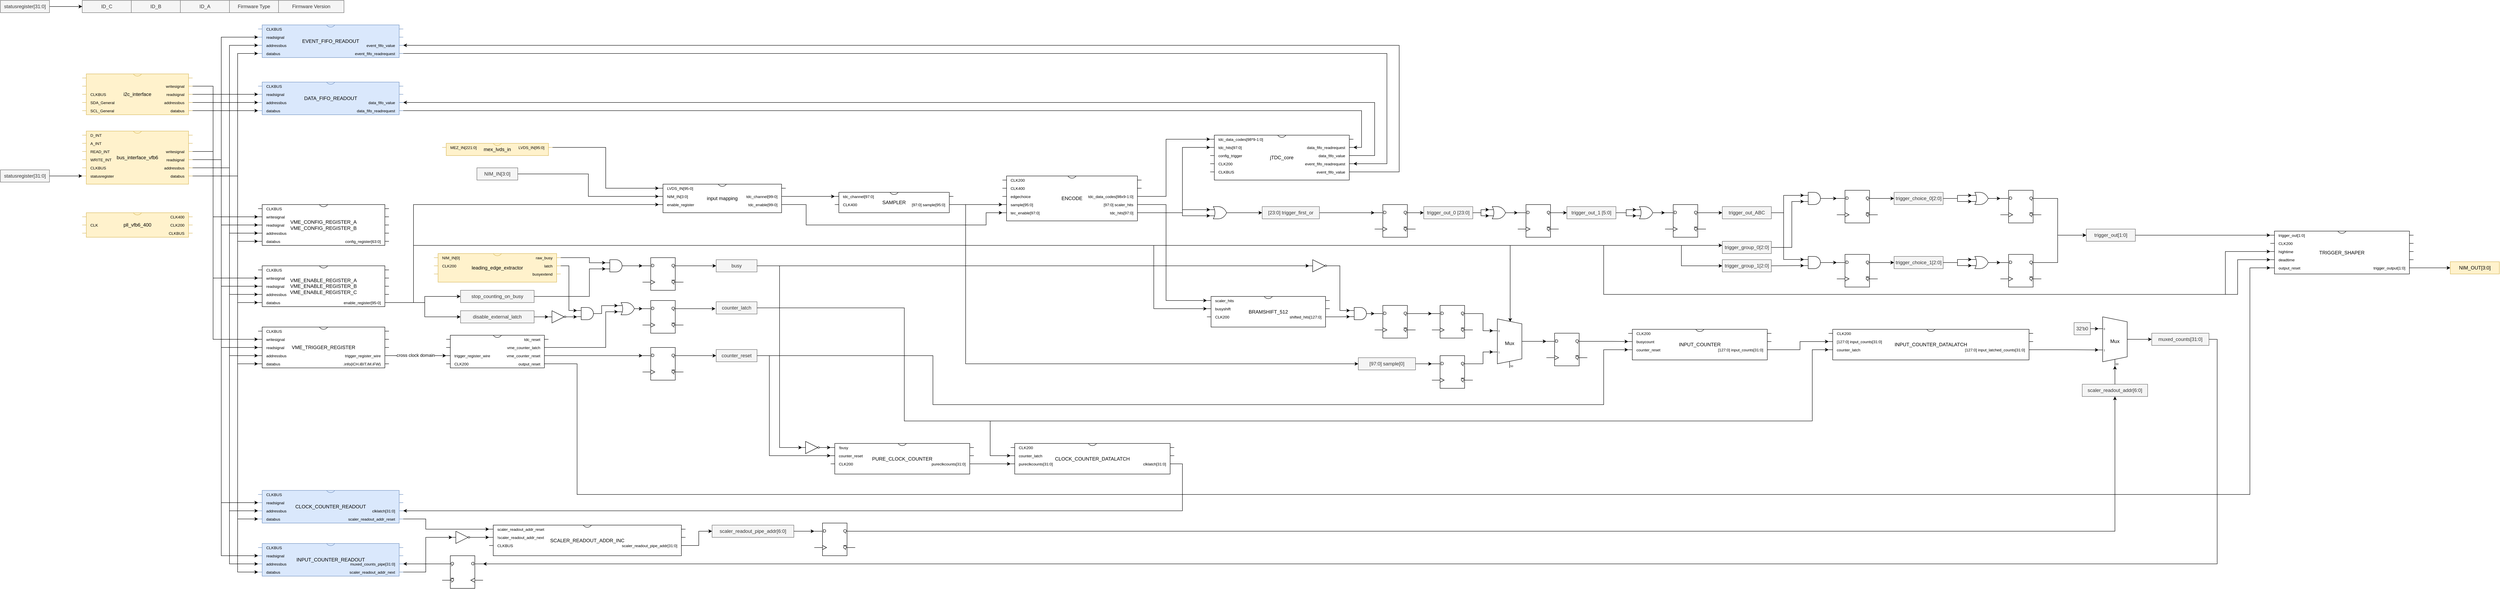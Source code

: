 <mxfile version="24.6.1" type="device">
  <diagram name="第 1 页" id="hnQLLiMf0f4V66QyHGRO">
    <mxGraphModel dx="2074" dy="2413" grid="1" gridSize="10" guides="1" tooltips="1" connect="1" arrows="1" fold="1" page="1" pageScale="1" pageWidth="1654" pageHeight="1169" math="0" shadow="0">
      <root>
        <mxCell id="0" />
        <mxCell id="1" parent="0" />
        <UserObject label="mex_lvds_in" linkTarget="_blank" id="mSrpeE-XfYG-Gnqtp0ee-1">
          <mxCell style="shadow=0;dashed=0;align=center;html=1;strokeWidth=1;shape=mxgraph.electrical.logic_gates.dual_inline_ic;labelNames=MEZ_IN[221:0],LVDS_IN[95:0],a,a;whiteSpace=wrap;pinLabelType=cust;labelCount=4;fillColor=#fff2cc;strokeColor=#d6b656;" parent="1" vertex="1">
            <mxGeometry x="1430" y="280" width="270" height="30" as="geometry" />
          </mxCell>
        </UserObject>
        <mxCell id="mSrpeE-XfYG-Gnqtp0ee-2" value="pll_vfb6_400" style="shadow=0;dashed=0;align=center;html=1;strokeWidth=1;shape=mxgraph.electrical.logic_gates.dual_inline_ic;labelNames=,CLK,,CLKBUS,CLK200,CLK400;whiteSpace=wrap;pinLabelType=cust;labelCount=6;movable=1;resizable=1;rotatable=1;deletable=1;editable=1;locked=0;connectable=1;fillColor=#fff2cc;strokeColor=#d6b656;" parent="1" vertex="1">
          <mxGeometry x="550" y="450" width="270" height="60" as="geometry" />
        </mxCell>
        <mxCell id="mSrpeE-XfYG-Gnqtp0ee-39" value="bus_interface_vfb6" style="shadow=0;dashed=0;align=center;html=1;strokeWidth=1;shape=mxgraph.electrical.logic_gates.dual_inline_ic;labelNames=D_INT,A_INT,READ_INT,WRITE_INT,CLKBUS,statusregister,databus,addressbus,readsignal,writesignal;whiteSpace=wrap;pinLabelType=cust;labelCount=12;movable=1;resizable=1;rotatable=1;deletable=1;editable=1;locked=0;connectable=1;fillColor=#fff2cc;strokeColor=#d6b656;" parent="1" vertex="1">
          <mxGeometry x="550" y="250" width="270" height="130" as="geometry" />
        </mxCell>
        <mxCell id="mSrpeE-XfYG-Gnqtp0ee-42" value="i2c_interface" style="shadow=0;dashed=0;align=center;html=1;strokeWidth=1;shape=mxgraph.electrical.logic_gates.dual_inline_ic;labelNames=,,CLKBUS,SDA_General,SCL_General,databus,addressbus,readsignal,writesignal,;whiteSpace=wrap;pinLabelType=cust;labelCount=10;movable=1;resizable=1;rotatable=1;deletable=1;editable=1;locked=0;connectable=1;fillColor=#fff2cc;strokeColor=#d6b656;" parent="1" vertex="1">
          <mxGeometry x="550" y="110" width="270" height="100" as="geometry" />
        </mxCell>
        <mxCell id="mSrpeE-XfYG-Gnqtp0ee-52" value="VME_CONFIG_REGISTER_A&lt;div&gt;VME_CONFIG_REGISTER_B&lt;/div&gt;" style="shadow=0;dashed=0;align=center;html=1;strokeWidth=1;shape=mxgraph.electrical.logic_gates.dual_inline_ic;labelNames=CLKBUS,writesignal,readsignal,addressbus,databus,config_register[63:0];whiteSpace=wrap;pinLabelType=cust;labelCount=6;movable=1;resizable=1;rotatable=1;deletable=1;editable=1;locked=0;connectable=1;" parent="1" vertex="1">
          <mxGeometry x="980" y="430" width="320" height="100" as="geometry" />
        </mxCell>
        <mxCell id="mSrpeE-XfYG-Gnqtp0ee-54" style="edgeStyle=orthogonalEdgeStyle;rounded=0;orthogonalLoop=1;jettySize=auto;html=1;exitX=1;exitY=0;exitDx=0;exitDy=50;exitPerimeter=0;entryX=0;entryY=0;entryDx=0;entryDy=30;entryPerimeter=0;" parent="1" source="mSrpeE-XfYG-Gnqtp0ee-39" target="mSrpeE-XfYG-Gnqtp0ee-52" edge="1">
          <mxGeometry relative="1" as="geometry">
            <Array as="points">
              <mxPoint x="870" y="300" />
              <mxPoint x="870" y="460" />
            </Array>
          </mxGeometry>
        </mxCell>
        <mxCell id="mSrpeE-XfYG-Gnqtp0ee-55" style="edgeStyle=orthogonalEdgeStyle;rounded=0;orthogonalLoop=1;jettySize=auto;html=1;exitX=1;exitY=0;exitDx=0;exitDy=70;exitPerimeter=0;entryX=0;entryY=0;entryDx=0;entryDy=50;entryPerimeter=0;" parent="1" source="mSrpeE-XfYG-Gnqtp0ee-39" target="mSrpeE-XfYG-Gnqtp0ee-52" edge="1">
          <mxGeometry relative="1" as="geometry">
            <Array as="points">
              <mxPoint x="890" y="320" />
              <mxPoint x="890" y="480" />
            </Array>
          </mxGeometry>
        </mxCell>
        <mxCell id="mSrpeE-XfYG-Gnqtp0ee-56" style="edgeStyle=orthogonalEdgeStyle;rounded=0;orthogonalLoop=1;jettySize=auto;html=1;exitX=1;exitY=0;exitDx=0;exitDy=90;exitPerimeter=0;entryX=0;entryY=0;entryDx=0;entryDy=70;entryPerimeter=0;" parent="1" source="mSrpeE-XfYG-Gnqtp0ee-39" target="mSrpeE-XfYG-Gnqtp0ee-52" edge="1">
          <mxGeometry relative="1" as="geometry">
            <Array as="points">
              <mxPoint x="910" y="340" />
              <mxPoint x="910" y="500" />
            </Array>
          </mxGeometry>
        </mxCell>
        <mxCell id="mSrpeE-XfYG-Gnqtp0ee-57" style="edgeStyle=orthogonalEdgeStyle;rounded=0;orthogonalLoop=1;jettySize=auto;html=1;exitX=1;exitY=0;exitDx=0;exitDy=110;exitPerimeter=0;entryX=0;entryY=0;entryDx=0;entryDy=90;entryPerimeter=0;" parent="1" source="mSrpeE-XfYG-Gnqtp0ee-39" target="mSrpeE-XfYG-Gnqtp0ee-52" edge="1">
          <mxGeometry relative="1" as="geometry">
            <Array as="points">
              <mxPoint x="930" y="360" />
              <mxPoint x="930" y="520" />
            </Array>
          </mxGeometry>
        </mxCell>
        <mxCell id="mSrpeE-XfYG-Gnqtp0ee-59" value="VME_TRIGGER_REGISTER" style="shadow=0;dashed=0;align=center;html=1;strokeWidth=1;shape=mxgraph.electrical.logic_gates.dual_inline_ic;labelNames=CLKBUS,writesignal,readsignal,addressbus,databus,.info{iCH.iBIT.iM.iFW},trigger_register_wire;whiteSpace=wrap;pinLabelType=cust;labelCount=7;movable=1;resizable=1;rotatable=1;deletable=1;editable=1;locked=0;connectable=1;" parent="1" vertex="1">
          <mxGeometry x="980" y="730" width="320" height="100" as="geometry" />
        </mxCell>
        <mxCell id="mSrpeE-XfYG-Gnqtp0ee-61" style="edgeStyle=orthogonalEdgeStyle;rounded=0;orthogonalLoop=1;jettySize=auto;html=1;exitX=1;exitY=0;exitDx=0;exitDy=50;exitPerimeter=0;entryX=0;entryY=0;entryDx=0;entryDy=30;entryPerimeter=0;" parent="1" source="mSrpeE-XfYG-Gnqtp0ee-39" target="mSrpeE-XfYG-Gnqtp0ee-59" edge="1">
          <mxGeometry relative="1" as="geometry">
            <Array as="points">
              <mxPoint x="870" y="300" />
              <mxPoint x="870" y="760" />
            </Array>
          </mxGeometry>
        </mxCell>
        <mxCell id="mSrpeE-XfYG-Gnqtp0ee-62" style="edgeStyle=orthogonalEdgeStyle;rounded=0;orthogonalLoop=1;jettySize=auto;html=1;exitX=1;exitY=0;exitDx=0;exitDy=70;exitPerimeter=0;entryX=0;entryY=0;entryDx=0;entryDy=50;entryPerimeter=0;" parent="1" source="mSrpeE-XfYG-Gnqtp0ee-39" target="mSrpeE-XfYG-Gnqtp0ee-59" edge="1">
          <mxGeometry relative="1" as="geometry">
            <Array as="points">
              <mxPoint x="890" y="320" />
              <mxPoint x="890" y="780" />
            </Array>
          </mxGeometry>
        </mxCell>
        <mxCell id="mSrpeE-XfYG-Gnqtp0ee-63" style="edgeStyle=orthogonalEdgeStyle;rounded=0;orthogonalLoop=1;jettySize=auto;html=1;exitX=1;exitY=0;exitDx=0;exitDy=90;exitPerimeter=0;entryX=0;entryY=0;entryDx=0;entryDy=70;entryPerimeter=0;" parent="1" source="mSrpeE-XfYG-Gnqtp0ee-39" target="mSrpeE-XfYG-Gnqtp0ee-59" edge="1">
          <mxGeometry relative="1" as="geometry">
            <Array as="points">
              <mxPoint x="910" y="340" />
              <mxPoint x="910" y="800" />
            </Array>
          </mxGeometry>
        </mxCell>
        <mxCell id="mSrpeE-XfYG-Gnqtp0ee-64" style="edgeStyle=orthogonalEdgeStyle;rounded=0;orthogonalLoop=1;jettySize=auto;html=1;exitX=1;exitY=0;exitDx=0;exitDy=110;exitPerimeter=0;entryX=0;entryY=0;entryDx=0;entryDy=90;entryPerimeter=0;" parent="1" source="mSrpeE-XfYG-Gnqtp0ee-39" target="mSrpeE-XfYG-Gnqtp0ee-59" edge="1">
          <mxGeometry relative="1" as="geometry">
            <Array as="points">
              <mxPoint x="930" y="360" />
              <mxPoint x="930" y="820" />
            </Array>
          </mxGeometry>
        </mxCell>
        <mxCell id="YCQ7vwn1ofcTwHHb0kgZ-4" value="" style="shadow=0;dashed=0;align=center;html=1;strokeWidth=1;shape=mxgraph.electrical.logic_gates.dual_inline_ic;labelNames=,,trigger_register_wire,CLK200,output_reset,vme_counter_reset,vme_counter_latch,tdc_reset;whiteSpace=wrap;pinLabelType=cust;labelCount=8;movable=1;resizable=1;rotatable=1;deletable=1;editable=1;locked=0;connectable=1;" parent="1" vertex="1">
          <mxGeometry x="1440" y="750" width="250" height="80" as="geometry" />
        </mxCell>
        <mxCell id="b38sfJHe60mkADEPgl2q-10" style="edgeStyle=orthogonalEdgeStyle;rounded=0;orthogonalLoop=1;jettySize=auto;html=1;exitX=1;exitY=0;exitDx=0;exitDy=90;exitPerimeter=0;entryX=0;entryY=0.5;entryDx=0;entryDy=0;" parent="1" source="YCQ7vwn1ofcTwHHb0kgZ-8" target="b38sfJHe60mkADEPgl2q-9" edge="1">
          <mxGeometry relative="1" as="geometry" />
        </mxCell>
        <mxCell id="b38sfJHe60mkADEPgl2q-11" style="edgeStyle=orthogonalEdgeStyle;rounded=0;orthogonalLoop=1;jettySize=auto;html=1;exitX=1;exitY=0;exitDx=0;exitDy=90;exitPerimeter=0;entryX=0;entryY=0.5;entryDx=0;entryDy=0;" parent="1" source="YCQ7vwn1ofcTwHHb0kgZ-8" target="b38sfJHe60mkADEPgl2q-8" edge="1">
          <mxGeometry relative="1" as="geometry" />
        </mxCell>
        <mxCell id="b38sfJHe60mkADEPgl2q-86" style="edgeStyle=orthogonalEdgeStyle;rounded=0;orthogonalLoop=1;jettySize=auto;html=1;exitX=1;exitY=0;exitDx=0;exitDy=90;exitPerimeter=0;" parent="1" source="YCQ7vwn1ofcTwHHb0kgZ-8" target="b38sfJHe60mkADEPgl2q-80" edge="1">
          <mxGeometry relative="1" as="geometry">
            <Array as="points">
              <mxPoint x="1360" y="670" />
              <mxPoint x="1360" y="530" />
              <mxPoint x="4620" y="530" />
            </Array>
          </mxGeometry>
        </mxCell>
        <mxCell id="b38sfJHe60mkADEPgl2q-87" style="edgeStyle=orthogonalEdgeStyle;rounded=0;orthogonalLoop=1;jettySize=auto;html=1;exitX=1;exitY=0;exitDx=0;exitDy=90;exitPerimeter=0;" parent="1" source="YCQ7vwn1ofcTwHHb0kgZ-8" target="b38sfJHe60mkADEPgl2q-81" edge="1">
          <mxGeometry relative="1" as="geometry">
            <Array as="points">
              <mxPoint x="1360" y="670" />
              <mxPoint x="1360" y="530" />
              <mxPoint x="4460" y="530" />
              <mxPoint x="4460" y="580" />
            </Array>
          </mxGeometry>
        </mxCell>
        <mxCell id="2L2vh7cGXcxxrMxc8P-a-23" style="edgeStyle=orthogonalEdgeStyle;rounded=0;orthogonalLoop=1;jettySize=auto;html=1;exitX=1;exitY=0;exitDx=0;exitDy=90;exitPerimeter=0;entryX=0.517;entryY=0.059;entryDx=0;entryDy=0;entryPerimeter=0;" parent="1" source="YCQ7vwn1ofcTwHHb0kgZ-8" target="2L2vh7cGXcxxrMxc8P-a-15" edge="1">
          <mxGeometry relative="1" as="geometry">
            <Array as="points">
              <mxPoint x="1360" y="670" />
              <mxPoint x="1360" y="530" />
              <mxPoint x="4041" y="530" />
            </Array>
          </mxGeometry>
        </mxCell>
        <mxCell id="YCQ7vwn1ofcTwHHb0kgZ-8" value="VME_ENABLE_REGISTER_A&lt;div&gt;VME_ENABLE_REGISTER_B&lt;br&gt;&lt;/div&gt;&lt;div&gt;VME_ENABLE_REGISTER_C&lt;br&gt;&lt;/div&gt;" style="shadow=0;dashed=0;align=center;html=1;strokeWidth=1;shape=mxgraph.electrical.logic_gates.dual_inline_ic;labelNames=CLKBUS,writesignal,readsignal,addressbus,databus,enable_register%5B95-0%5D;whiteSpace=wrap;pinLabelType=cust;labelCount=6;movable=1;resizable=1;rotatable=1;deletable=1;editable=1;locked=0;connectable=1;" parent="1" vertex="1">
          <mxGeometry x="980" y="580" width="320" height="100" as="geometry" />
        </mxCell>
        <mxCell id="YCQ7vwn1ofcTwHHb0kgZ-10" style="edgeStyle=orthogonalEdgeStyle;rounded=0;orthogonalLoop=1;jettySize=auto;html=1;exitX=1;exitY=0;exitDx=0;exitDy=50;exitPerimeter=0;entryX=0;entryY=0;entryDx=0;entryDy=30;entryPerimeter=0;" parent="1" source="mSrpeE-XfYG-Gnqtp0ee-39" target="YCQ7vwn1ofcTwHHb0kgZ-8" edge="1">
          <mxGeometry relative="1" as="geometry">
            <Array as="points">
              <mxPoint x="870" y="300" />
              <mxPoint x="870" y="610" />
            </Array>
          </mxGeometry>
        </mxCell>
        <mxCell id="YCQ7vwn1ofcTwHHb0kgZ-11" style="edgeStyle=orthogonalEdgeStyle;rounded=0;orthogonalLoop=1;jettySize=auto;html=1;exitX=1;exitY=0;exitDx=0;exitDy=70;exitPerimeter=0;entryX=0;entryY=0;entryDx=0;entryDy=50;entryPerimeter=0;" parent="1" source="mSrpeE-XfYG-Gnqtp0ee-39" target="YCQ7vwn1ofcTwHHb0kgZ-8" edge="1">
          <mxGeometry relative="1" as="geometry">
            <Array as="points">
              <mxPoint x="890" y="320" />
              <mxPoint x="890" y="630" />
            </Array>
          </mxGeometry>
        </mxCell>
        <mxCell id="YCQ7vwn1ofcTwHHb0kgZ-12" style="edgeStyle=orthogonalEdgeStyle;rounded=0;orthogonalLoop=1;jettySize=auto;html=1;exitX=1;exitY=0;exitDx=0;exitDy=90;exitPerimeter=0;entryX=0;entryY=0;entryDx=0;entryDy=70;entryPerimeter=0;" parent="1" source="mSrpeE-XfYG-Gnqtp0ee-39" target="YCQ7vwn1ofcTwHHb0kgZ-8" edge="1">
          <mxGeometry relative="1" as="geometry">
            <Array as="points">
              <mxPoint x="910" y="340" />
              <mxPoint x="910" y="650" />
            </Array>
          </mxGeometry>
        </mxCell>
        <mxCell id="YCQ7vwn1ofcTwHHb0kgZ-13" style="edgeStyle=orthogonalEdgeStyle;rounded=0;orthogonalLoop=1;jettySize=auto;html=1;exitX=1;exitY=0;exitDx=0;exitDy=110;exitPerimeter=0;entryX=0;entryY=0;entryDx=0;entryDy=90;entryPerimeter=0;" parent="1" source="mSrpeE-XfYG-Gnqtp0ee-39" target="YCQ7vwn1ofcTwHHb0kgZ-8" edge="1">
          <mxGeometry relative="1" as="geometry">
            <Array as="points">
              <mxPoint x="930" y="360" />
              <mxPoint x="930" y="670" />
            </Array>
          </mxGeometry>
        </mxCell>
        <mxCell id="YCQ7vwn1ofcTwHHb0kgZ-14" value="leading_edge_extractor" style="shadow=0;dashed=0;align=center;html=1;strokeWidth=1;shape=mxgraph.electrical.logic_gates.dual_inline_ic;labelNames=NIM_IN[0],CLK200,,busyextend,latch,raw_busy;whiteSpace=wrap;pinLabelType=cust;labelCount=6;movable=1;resizable=1;rotatable=1;deletable=1;editable=1;locked=0;connectable=1;fillColor=#fff2cc;strokeColor=#d6b656;" parent="1" vertex="1">
          <mxGeometry x="1410" y="550" width="310" height="70" as="geometry" />
        </mxCell>
        <mxCell id="YCQ7vwn1ofcTwHHb0kgZ-24" value="input mapping" style="shadow=0;dashed=0;align=center;html=1;strokeWidth=1;shape=mxgraph.electrical.logic_gates.dual_inline_ic;labelNames=LVDS_IN%5B95-0%5D,NIM_IN%5B3%3A0%5D,enable_register,tdc_enable[99-0],tdc_channel[99-0];whiteSpace=wrap;pinLabelType=cust;labelCount=5;movable=1;resizable=1;rotatable=1;deletable=1;editable=1;locked=0;connectable=1;" parent="1" vertex="1">
          <mxGeometry x="1960" y="380" width="310" height="70" as="geometry" />
        </mxCell>
        <mxCell id="2L2vh7cGXcxxrMxc8P-a-14" style="edgeStyle=orthogonalEdgeStyle;rounded=0;orthogonalLoop=1;jettySize=auto;html=1;exitX=1;exitY=0;exitDx=0;exitDy=30;exitPerimeter=0;entryX=0;entryY=0.5;entryDx=0;entryDy=0;" parent="1" source="OSxdw-C70IVJdrGjUHBz-1" target="2L2vh7cGXcxxrMxc8P-a-12" edge="1">
          <mxGeometry relative="1" as="geometry">
            <Array as="points">
              <mxPoint x="2710" y="430" />
              <mxPoint x="2710" y="820" />
            </Array>
          </mxGeometry>
        </mxCell>
        <mxCell id="OSxdw-C70IVJdrGjUHBz-1" value="SAMP&lt;span style=&quot;background-color: initial;&quot;&gt;LER&lt;/span&gt;" style="shadow=0;dashed=0;align=center;html=1;strokeWidth=1;shape=mxgraph.electrical.logic_gates.dual_inline_ic;labelNames=tdc_channel%5B97%3A0%5D,CLK400,%5B97%3A0%5D%20sample%5B95%3A0%5D;whiteSpace=wrap;pinLabelType=cust;labelCount=3;movable=1;resizable=1;rotatable=1;deletable=1;editable=1;locked=0;connectable=1;" parent="1" vertex="1">
          <mxGeometry x="2390" y="400" width="290" height="50" as="geometry" />
        </mxCell>
        <mxCell id="OSxdw-C70IVJdrGjUHBz-2" style="edgeStyle=orthogonalEdgeStyle;rounded=0;orthogonalLoop=1;jettySize=auto;html=1;exitX=1;exitY=0;exitDx=0;exitDy=30;exitPerimeter=0;entryX=0;entryY=0;entryDx=0;entryDy=10;entryPerimeter=0;" parent="1" source="YCQ7vwn1ofcTwHHb0kgZ-24" target="OSxdw-C70IVJdrGjUHBz-1" edge="1">
          <mxGeometry relative="1" as="geometry" />
        </mxCell>
        <mxCell id="OSxdw-C70IVJdrGjUHBz-3" value="ENCODE" style="shadow=0;dashed=0;align=center;html=1;strokeWidth=1;shape=mxgraph.electrical.logic_gates.dual_inline_ic;labelNames=CLK200,CLK400,edgechoice,sample%5B95%3A0%5D,tec_enable%5B97%3A0%5D,tdc_hits%5B97%3A0%5D,%5B97%3A0%5D%20scaler_hits,tdc_data_codes%5B98x9-1%3A0%5D;whiteSpace=wrap;pinLabelType=cust;labelCount=8;movable=1;resizable=1;rotatable=1;deletable=1;editable=1;locked=0;connectable=1;" parent="1" vertex="1">
          <mxGeometry x="2800" y="360" width="340" height="110" as="geometry" />
        </mxCell>
        <mxCell id="OSxdw-C70IVJdrGjUHBz-8" style="edgeStyle=orthogonalEdgeStyle;rounded=0;orthogonalLoop=1;jettySize=auto;html=1;exitX=1;exitY=0;exitDx=0;exitDy=30;exitPerimeter=0;entryX=0;entryY=0;entryDx=0;entryDy=70;entryPerimeter=0;" parent="1" source="OSxdw-C70IVJdrGjUHBz-1" target="OSxdw-C70IVJdrGjUHBz-3" edge="1">
          <mxGeometry relative="1" as="geometry" />
        </mxCell>
        <mxCell id="OSxdw-C70IVJdrGjUHBz-9" style="edgeStyle=orthogonalEdgeStyle;rounded=0;orthogonalLoop=1;jettySize=auto;html=1;exitX=1;exitY=0;exitDx=0;exitDy=50;exitPerimeter=0;entryX=0;entryY=0;entryDx=0;entryDy=90;entryPerimeter=0;" parent="1" source="YCQ7vwn1ofcTwHHb0kgZ-24" target="OSxdw-C70IVJdrGjUHBz-3" edge="1">
          <mxGeometry relative="1" as="geometry">
            <Array as="points">
              <mxPoint x="2320" y="430" />
              <mxPoint x="2320" y="480" />
              <mxPoint x="2760" y="480" />
              <mxPoint x="2760" y="450" />
            </Array>
          </mxGeometry>
        </mxCell>
        <mxCell id="gJyiSfVzfES-nW_AYItc-6" value="jTDC_core" style="shadow=0;dashed=0;align=center;html=1;strokeWidth=1;shape=mxgraph.electrical.logic_gates.dual_inline_ic;labelNames=tdc_data_codes%5B98*9-1%3A0%5D,tdc_hits%5B97%3A0%5D,config_trigger,CLK200,CLKBUS,event_fifo_value,event_fifo_readrequest,data_fifo_value,data_fifo_readrequest;whiteSpace=wrap;pinLabelType=cust;labelCount=9;movable=1;resizable=1;rotatable=1;deletable=1;editable=1;locked=0;connectable=1;" parent="1" vertex="1">
          <mxGeometry x="3308" y="260" width="350" height="110" as="geometry" />
        </mxCell>
        <mxCell id="gJyiSfVzfES-nW_AYItc-8" style="edgeStyle=orthogonalEdgeStyle;rounded=0;orthogonalLoop=1;jettySize=auto;html=1;exitX=1;exitY=0;exitDx=0;exitDy=90;exitPerimeter=0;entryX=0;entryY=0;entryDx=0;entryDy=30;entryPerimeter=0;" parent="1" source="OSxdw-C70IVJdrGjUHBz-3" target="gJyiSfVzfES-nW_AYItc-6" edge="1">
          <mxGeometry relative="1" as="geometry">
            <Array as="points">
              <mxPoint x="3240" y="450" />
              <mxPoint x="3240" y="290" />
            </Array>
          </mxGeometry>
        </mxCell>
        <mxCell id="gJyiSfVzfES-nW_AYItc-9" style="edgeStyle=orthogonalEdgeStyle;rounded=0;orthogonalLoop=1;jettySize=auto;html=1;exitX=1;exitY=0;exitDx=0;exitDy=50;exitPerimeter=0;entryX=0;entryY=0;entryDx=0;entryDy=10;entryPerimeter=0;" parent="1" source="OSxdw-C70IVJdrGjUHBz-3" target="gJyiSfVzfES-nW_AYItc-6" edge="1">
          <mxGeometry relative="1" as="geometry">
            <Array as="points">
              <mxPoint x="3200" y="410" />
              <mxPoint x="3200" y="270" />
            </Array>
          </mxGeometry>
        </mxCell>
        <mxCell id="gRPku_7uBQZWlU5PrChT-1" value="EVENT_FIFO_READOUT" style="shadow=0;dashed=0;align=center;html=1;strokeWidth=1;shape=mxgraph.electrical.logic_gates.dual_inline_ic;labelNames=CLKBUS,readsignal,addressbus,databus,event_fifo_readrequest,event_fifo_value;whiteSpace=wrap;pinLabelType=cust;labelCount=6;movable=1;resizable=1;rotatable=1;deletable=1;editable=1;locked=0;connectable=1;fillColor=#dae8fc;strokeColor=#6c8ebf;" parent="1" vertex="1">
          <mxGeometry x="980" y="-10" width="355" height="80" as="geometry" />
        </mxCell>
        <mxCell id="gRPku_7uBQZWlU5PrChT-5" style="edgeStyle=orthogonalEdgeStyle;rounded=0;orthogonalLoop=1;jettySize=auto;html=1;exitX=1;exitY=0;exitDx=0;exitDy=70;exitPerimeter=0;entryX=0;entryY=0;entryDx=0;entryDy=30;entryPerimeter=0;" parent="1" source="mSrpeE-XfYG-Gnqtp0ee-39" target="gRPku_7uBQZWlU5PrChT-1" edge="1">
          <mxGeometry relative="1" as="geometry">
            <Array as="points">
              <mxPoint x="890" y="320" />
              <mxPoint x="890" y="20" />
            </Array>
          </mxGeometry>
        </mxCell>
        <mxCell id="gRPku_7uBQZWlU5PrChT-6" style="edgeStyle=orthogonalEdgeStyle;rounded=0;orthogonalLoop=1;jettySize=auto;html=1;exitX=1;exitY=0;exitDx=0;exitDy=90;exitPerimeter=0;entryX=0;entryY=0;entryDx=0;entryDy=50;entryPerimeter=0;" parent="1" source="mSrpeE-XfYG-Gnqtp0ee-39" target="gRPku_7uBQZWlU5PrChT-1" edge="1">
          <mxGeometry relative="1" as="geometry">
            <Array as="points">
              <mxPoint x="910" y="340" />
              <mxPoint x="910" y="40" />
            </Array>
          </mxGeometry>
        </mxCell>
        <mxCell id="gRPku_7uBQZWlU5PrChT-7" style="edgeStyle=orthogonalEdgeStyle;rounded=0;orthogonalLoop=1;jettySize=auto;html=1;exitX=1;exitY=0;exitDx=0;exitDy=110;exitPerimeter=0;entryX=0;entryY=0;entryDx=0;entryDy=70;entryPerimeter=0;" parent="1" source="mSrpeE-XfYG-Gnqtp0ee-39" target="gRPku_7uBQZWlU5PrChT-1" edge="1">
          <mxGeometry relative="1" as="geometry">
            <Array as="points">
              <mxPoint x="930" y="360" />
              <mxPoint x="930" y="60" />
            </Array>
          </mxGeometry>
        </mxCell>
        <mxCell id="GO2t29rnp8uDZu5Xp691-1" value="DATA_FIFO_READOUT" style="shadow=0;dashed=0;align=center;html=1;strokeWidth=1;shape=mxgraph.electrical.logic_gates.dual_inline_ic;labelNames=CLKBUS,readsignal,addressbus,databus,data_fifo_readrequest,data_fifo_value;whiteSpace=wrap;pinLabelType=cust;labelCount=6;movable=1;resizable=1;rotatable=1;deletable=1;editable=1;locked=0;connectable=1;fillColor=#dae8fc;strokeColor=#6c8ebf;" parent="1" vertex="1">
          <mxGeometry x="980" y="130" width="355" height="80" as="geometry" />
        </mxCell>
        <mxCell id="GO2t29rnp8uDZu5Xp691-3" style="edgeStyle=orthogonalEdgeStyle;rounded=0;orthogonalLoop=1;jettySize=auto;html=1;exitX=1;exitY=0;exitDx=0;exitDy=70;exitPerimeter=0;entryX=0;entryY=0;entryDx=0;entryDy=30;entryPerimeter=0;" parent="1" source="mSrpeE-XfYG-Gnqtp0ee-39" target="GO2t29rnp8uDZu5Xp691-1" edge="1">
          <mxGeometry relative="1" as="geometry">
            <Array as="points">
              <mxPoint x="890" y="320" />
              <mxPoint x="890" y="160" />
            </Array>
          </mxGeometry>
        </mxCell>
        <mxCell id="GO2t29rnp8uDZu5Xp691-4" style="edgeStyle=orthogonalEdgeStyle;rounded=0;orthogonalLoop=1;jettySize=auto;html=1;exitX=1;exitY=0;exitDx=0;exitDy=90;exitPerimeter=0;entryX=0;entryY=0;entryDx=0;entryDy=50;entryPerimeter=0;" parent="1" source="mSrpeE-XfYG-Gnqtp0ee-39" target="GO2t29rnp8uDZu5Xp691-1" edge="1">
          <mxGeometry relative="1" as="geometry">
            <Array as="points">
              <mxPoint x="910" y="340" />
              <mxPoint x="910" y="180" />
            </Array>
          </mxGeometry>
        </mxCell>
        <mxCell id="GO2t29rnp8uDZu5Xp691-5" style="edgeStyle=orthogonalEdgeStyle;rounded=0;orthogonalLoop=1;jettySize=auto;html=1;exitX=1;exitY=0;exitDx=0;exitDy=110;exitPerimeter=0;entryX=0;entryY=0;entryDx=0;entryDy=70;entryPerimeter=0;" parent="1" source="mSrpeE-XfYG-Gnqtp0ee-39" target="GO2t29rnp8uDZu5Xp691-1" edge="1">
          <mxGeometry relative="1" as="geometry">
            <Array as="points">
              <mxPoint x="930" y="360" />
              <mxPoint x="930" y="200" />
            </Array>
          </mxGeometry>
        </mxCell>
        <mxCell id="z0SptS7XAVsltErqgN-L-11" value="statusregister[31:0]" style="text;html=1;align=center;verticalAlign=middle;whiteSpace=wrap;rounded=0;fillColor=#f5f5f5;fontColor=#333333;strokeColor=#666666;" parent="1" vertex="1">
          <mxGeometry x="350" y="345" width="120" height="30" as="geometry" />
        </mxCell>
        <mxCell id="z0SptS7XAVsltErqgN-L-13" value="ID_A" style="text;html=1;align=center;verticalAlign=middle;whiteSpace=wrap;rounded=0;fillColor=#f5f5f5;fontColor=#333333;strokeColor=#666666;" parent="1" vertex="1">
          <mxGeometry x="790" y="-70" width="120" height="30" as="geometry" />
        </mxCell>
        <mxCell id="z0SptS7XAVsltErqgN-L-14" value="ID_B" style="text;html=1;align=center;verticalAlign=middle;whiteSpace=wrap;rounded=0;fillColor=#f5f5f5;fontColor=#333333;strokeColor=#666666;" parent="1" vertex="1">
          <mxGeometry x="670" y="-70" width="120" height="30" as="geometry" />
        </mxCell>
        <mxCell id="z0SptS7XAVsltErqgN-L-15" value="ID_C" style="text;html=1;align=center;verticalAlign=middle;whiteSpace=wrap;rounded=0;fillColor=#f5f5f5;fontColor=#333333;strokeColor=#666666;" parent="1" vertex="1">
          <mxGeometry x="550" y="-70" width="120" height="30" as="geometry" />
        </mxCell>
        <mxCell id="z0SptS7XAVsltErqgN-L-16" value="Firmware Version" style="text;html=1;align=center;verticalAlign=middle;whiteSpace=wrap;rounded=0;fillColor=#f5f5f5;fontColor=#333333;strokeColor=#666666;" parent="1" vertex="1">
          <mxGeometry x="1030" y="-70" width="160" height="30" as="geometry" />
        </mxCell>
        <mxCell id="z0SptS7XAVsltErqgN-L-17" value="Firmware Type" style="text;html=1;align=center;verticalAlign=middle;whiteSpace=wrap;rounded=0;fillColor=#f5f5f5;fontColor=#333333;strokeColor=#666666;" parent="1" vertex="1">
          <mxGeometry x="910" y="-70" width="120" height="30" as="geometry" />
        </mxCell>
        <mxCell id="b38sfJHe60mkADEPgl2q-4" style="edgeStyle=orthogonalEdgeStyle;rounded=0;orthogonalLoop=1;jettySize=auto;html=1;exitX=1;exitY=0.5;exitDx=0;exitDy=0;entryX=0;entryY=0.5;entryDx=0;entryDy=0;" parent="1" source="b38sfJHe60mkADEPgl2q-2" target="z0SptS7XAVsltErqgN-L-15" edge="1">
          <mxGeometry relative="1" as="geometry" />
        </mxCell>
        <mxCell id="b38sfJHe60mkADEPgl2q-2" value="statusregister[31:0]" style="text;html=1;align=center;verticalAlign=middle;whiteSpace=wrap;rounded=0;fillColor=#f5f5f5;fontColor=#333333;strokeColor=#666666;" parent="1" vertex="1">
          <mxGeometry x="350" y="-70" width="120" height="30" as="geometry" />
        </mxCell>
        <mxCell id="b38sfJHe60mkADEPgl2q-5" style="edgeStyle=orthogonalEdgeStyle;rounded=0;orthogonalLoop=1;jettySize=auto;html=1;exitX=1;exitY=0;exitDx=0;exitDy=70;exitPerimeter=0;entryX=0;entryY=0;entryDx=0;entryDy=50;entryPerimeter=0;" parent="1" source="mSrpeE-XfYG-Gnqtp0ee-59" target="YCQ7vwn1ofcTwHHb0kgZ-4" edge="1">
          <mxGeometry relative="1" as="geometry" />
        </mxCell>
        <mxCell id="b38sfJHe60mkADEPgl2q-6" value="cross clock domain" style="edgeLabel;html=1;align=center;verticalAlign=middle;resizable=0;points=[];" parent="b38sfJHe60mkADEPgl2q-5" vertex="1" connectable="0">
          <mxGeometry x="-0.068" y="1" relative="1" as="geometry">
            <mxPoint as="offset" />
          </mxGeometry>
        </mxCell>
        <mxCell id="b38sfJHe60mkADEPgl2q-8" value="disable_external_latch" style="text;html=1;align=center;verticalAlign=middle;whiteSpace=wrap;rounded=0;fillColor=#f5f5f5;fontColor=#333333;strokeColor=#666666;" parent="1" vertex="1">
          <mxGeometry x="1475" y="690" width="180" height="30" as="geometry" />
        </mxCell>
        <mxCell id="b38sfJHe60mkADEPgl2q-9" value="stop_counting_on_busy" style="text;html=1;align=center;verticalAlign=middle;whiteSpace=wrap;rounded=0;fillColor=#f5f5f5;fontColor=#333333;strokeColor=#666666;" parent="1" vertex="1">
          <mxGeometry x="1475" y="640" width="180" height="30" as="geometry" />
        </mxCell>
        <mxCell id="b38sfJHe60mkADEPgl2q-21" style="edgeStyle=orthogonalEdgeStyle;rounded=0;orthogonalLoop=1;jettySize=auto;html=1;exitX=1;exitY=0.25;exitDx=0;exitDy=0;exitPerimeter=0;entryX=0;entryY=0.5;entryDx=0;entryDy=0;" parent="1" source="b38sfJHe60mkADEPgl2q-12" target="b38sfJHe60mkADEPgl2q-20" edge="1">
          <mxGeometry relative="1" as="geometry" />
        </mxCell>
        <mxCell id="b38sfJHe60mkADEPgl2q-12" value="" style="verticalLabelPosition=bottom;shadow=0;dashed=0;align=center;html=1;verticalAlign=top;shape=mxgraph.electrical.logic_gates.d_type_flip-flop;aspect=fixed;" parent="1" vertex="1">
          <mxGeometry x="1920" y="560" width="100" height="80" as="geometry" />
        </mxCell>
        <mxCell id="b38sfJHe60mkADEPgl2q-16" style="edgeStyle=orthogonalEdgeStyle;rounded=0;orthogonalLoop=1;jettySize=auto;html=1;exitX=1;exitY=0.25;exitDx=0;exitDy=0;exitPerimeter=0;entryX=0;entryY=0.5;entryDx=0;entryDy=0;" parent="1" source="b38sfJHe60mkADEPgl2q-13" target="b38sfJHe60mkADEPgl2q-15" edge="1">
          <mxGeometry relative="1" as="geometry" />
        </mxCell>
        <mxCell id="b38sfJHe60mkADEPgl2q-13" value="" style="verticalLabelPosition=bottom;shadow=0;dashed=0;align=center;html=1;verticalAlign=top;shape=mxgraph.electrical.logic_gates.d_type_flip-flop;aspect=fixed;" parent="1" vertex="1">
          <mxGeometry x="1920" y="780" width="100" height="80" as="geometry" />
        </mxCell>
        <mxCell id="b38sfJHe60mkADEPgl2q-15" value="counter_reset" style="text;html=1;align=center;verticalAlign=middle;whiteSpace=wrap;rounded=0;fillColor=#f5f5f5;fontColor=#333333;strokeColor=#666666;" parent="1" vertex="1">
          <mxGeometry x="2100" y="785" width="100" height="30" as="geometry" />
        </mxCell>
        <mxCell id="b38sfJHe60mkADEPgl2q-17" value="" style="verticalLabelPosition=bottom;shadow=0;dashed=0;align=center;html=1;verticalAlign=top;shape=mxgraph.electrical.logic_gates.logic_gate;operation=and;aspect=fixed;" parent="1" vertex="1">
          <mxGeometry x="1830" y="565" width="50" height="30" as="geometry" />
        </mxCell>
        <mxCell id="b38sfJHe60mkADEPgl2q-18" value="" style="verticalLabelPosition=bottom;shadow=0;dashed=0;align=center;html=1;verticalAlign=top;shape=mxgraph.electrical.logic_gates.d_type_flip-flop;aspect=fixed;" parent="1" vertex="1">
          <mxGeometry x="1920" y="665" width="100" height="80" as="geometry" />
        </mxCell>
        <mxCell id="b38sfJHe60mkADEPgl2q-19" style="edgeStyle=orthogonalEdgeStyle;rounded=0;orthogonalLoop=1;jettySize=auto;html=1;exitX=1;exitY=0.5;exitDx=0;exitDy=0;exitPerimeter=0;entryX=0;entryY=0.25;entryDx=0;entryDy=0;entryPerimeter=0;" parent="1" source="b38sfJHe60mkADEPgl2q-17" target="b38sfJHe60mkADEPgl2q-12" edge="1">
          <mxGeometry relative="1" as="geometry" />
        </mxCell>
        <mxCell id="b38sfJHe60mkADEPgl2q-20" value="busy" style="text;html=1;align=center;verticalAlign=middle;whiteSpace=wrap;rounded=0;fillColor=#f5f5f5;fontColor=#333333;strokeColor=#666666;" parent="1" vertex="1">
          <mxGeometry x="2100" y="565" width="100" height="30" as="geometry" />
        </mxCell>
        <mxCell id="b38sfJHe60mkADEPgl2q-22" value="counter_latch" style="text;html=1;align=center;verticalAlign=middle;whiteSpace=wrap;rounded=0;fillColor=#f5f5f5;fontColor=#333333;strokeColor=#666666;" parent="1" vertex="1">
          <mxGeometry x="2100" y="668" width="100" height="30" as="geometry" />
        </mxCell>
        <mxCell id="b38sfJHe60mkADEPgl2q-24" style="edgeStyle=orthogonalEdgeStyle;rounded=0;orthogonalLoop=1;jettySize=auto;html=1;exitX=1;exitY=0.25;exitDx=0;exitDy=0;exitPerimeter=0;entryX=-0.019;entryY=0.567;entryDx=0;entryDy=0;entryPerimeter=0;" parent="1" source="b38sfJHe60mkADEPgl2q-18" target="b38sfJHe60mkADEPgl2q-22" edge="1">
          <mxGeometry relative="1" as="geometry" />
        </mxCell>
        <mxCell id="b38sfJHe60mkADEPgl2q-25" value="" style="verticalLabelPosition=bottom;shadow=0;dashed=0;align=center;html=1;verticalAlign=top;shape=mxgraph.electrical.logic_gates.inverter_2;aspect=fixed;" parent="1" vertex="1">
          <mxGeometry x="1690" y="690" width="50" height="30" as="geometry" />
        </mxCell>
        <mxCell id="b38sfJHe60mkADEPgl2q-26" style="edgeStyle=orthogonalEdgeStyle;rounded=0;orthogonalLoop=1;jettySize=auto;html=1;exitX=1;exitY=0.5;exitDx=0;exitDy=0;entryX=0;entryY=0.5;entryDx=0;entryDy=0;entryPerimeter=0;" parent="1" source="b38sfJHe60mkADEPgl2q-8" target="b38sfJHe60mkADEPgl2q-25" edge="1">
          <mxGeometry relative="1" as="geometry" />
        </mxCell>
        <mxCell id="b38sfJHe60mkADEPgl2q-27" value="" style="verticalLabelPosition=bottom;shadow=0;dashed=0;align=center;html=1;verticalAlign=top;shape=mxgraph.electrical.logic_gates.logic_gate;operation=and;aspect=fixed;" parent="1" vertex="1">
          <mxGeometry x="1760" y="682" width="50" height="30" as="geometry" />
        </mxCell>
        <mxCell id="b38sfJHe60mkADEPgl2q-28" style="edgeStyle=orthogonalEdgeStyle;rounded=0;orthogonalLoop=1;jettySize=auto;html=1;exitX=1;exitY=0.5;exitDx=0;exitDy=0;exitPerimeter=0;entryX=0;entryY=0.75;entryDx=0;entryDy=0;entryPerimeter=0;" parent="1" source="b38sfJHe60mkADEPgl2q-25" target="b38sfJHe60mkADEPgl2q-27" edge="1">
          <mxGeometry relative="1" as="geometry" />
        </mxCell>
        <mxCell id="b38sfJHe60mkADEPgl2q-29" style="edgeStyle=orthogonalEdgeStyle;rounded=0;orthogonalLoop=1;jettySize=auto;html=1;exitX=1;exitY=0;exitDx=0;exitDy=30;exitPerimeter=0;entryX=0;entryY=0.25;entryDx=0;entryDy=0;entryPerimeter=0;" parent="1" source="YCQ7vwn1ofcTwHHb0kgZ-14" target="b38sfJHe60mkADEPgl2q-27" edge="1">
          <mxGeometry relative="1" as="geometry" />
        </mxCell>
        <mxCell id="b38sfJHe60mkADEPgl2q-30" value="" style="verticalLabelPosition=bottom;shadow=0;dashed=0;align=center;html=1;verticalAlign=top;shape=mxgraph.electrical.logic_gates.logic_gate;operation=or;aspect=fixed;" parent="1" vertex="1">
          <mxGeometry x="1860" y="670" width="50" height="30" as="geometry" />
        </mxCell>
        <mxCell id="b38sfJHe60mkADEPgl2q-31" style="edgeStyle=orthogonalEdgeStyle;rounded=0;orthogonalLoop=1;jettySize=auto;html=1;exitX=1;exitY=0.5;exitDx=0;exitDy=0;exitPerimeter=0;entryX=0;entryY=0.25;entryDx=0;entryDy=0;entryPerimeter=0;" parent="1" source="b38sfJHe60mkADEPgl2q-27" target="b38sfJHe60mkADEPgl2q-30" edge="1">
          <mxGeometry relative="1" as="geometry">
            <Array as="points">
              <mxPoint x="1820" y="697" />
              <mxPoint x="1820" y="678" />
            </Array>
          </mxGeometry>
        </mxCell>
        <mxCell id="b38sfJHe60mkADEPgl2q-32" style="edgeStyle=orthogonalEdgeStyle;rounded=0;orthogonalLoop=1;jettySize=auto;html=1;exitX=1;exitY=0;exitDx=0;exitDy=50;exitPerimeter=0;entryX=0;entryY=0.25;entryDx=0;entryDy=0;entryPerimeter=0;" parent="1" source="YCQ7vwn1ofcTwHHb0kgZ-4" target="b38sfJHe60mkADEPgl2q-13" edge="1">
          <mxGeometry relative="1" as="geometry" />
        </mxCell>
        <mxCell id="b38sfJHe60mkADEPgl2q-33" style="edgeStyle=orthogonalEdgeStyle;rounded=0;orthogonalLoop=1;jettySize=auto;html=1;exitX=1;exitY=0;exitDx=0;exitDy=30;exitPerimeter=0;entryX=0;entryY=0.75;entryDx=0;entryDy=0;entryPerimeter=0;" parent="1" source="YCQ7vwn1ofcTwHHb0kgZ-4" target="b38sfJHe60mkADEPgl2q-30" edge="1">
          <mxGeometry relative="1" as="geometry">
            <Array as="points">
              <mxPoint x="1830" y="780" />
              <mxPoint x="1830" y="693" />
            </Array>
          </mxGeometry>
        </mxCell>
        <mxCell id="b38sfJHe60mkADEPgl2q-34" style="edgeStyle=orthogonalEdgeStyle;rounded=0;orthogonalLoop=1;jettySize=auto;html=1;exitX=1;exitY=0.5;exitDx=0;exitDy=0;exitPerimeter=0;entryX=0;entryY=0.25;entryDx=0;entryDy=0;entryPerimeter=0;" parent="1" source="b38sfJHe60mkADEPgl2q-30" target="b38sfJHe60mkADEPgl2q-18" edge="1">
          <mxGeometry relative="1" as="geometry" />
        </mxCell>
        <mxCell id="b38sfJHe60mkADEPgl2q-35" style="edgeStyle=orthogonalEdgeStyle;rounded=0;orthogonalLoop=1;jettySize=auto;html=1;exitX=1;exitY=0;exitDx=0;exitDy=10;exitPerimeter=0;entryX=0;entryY=0.25;entryDx=0;entryDy=0;entryPerimeter=0;" parent="1" source="YCQ7vwn1ofcTwHHb0kgZ-14" target="b38sfJHe60mkADEPgl2q-17" edge="1">
          <mxGeometry relative="1" as="geometry">
            <Array as="points">
              <mxPoint x="1790" y="560" />
              <mxPoint x="1790" y="573" />
            </Array>
          </mxGeometry>
        </mxCell>
        <mxCell id="b38sfJHe60mkADEPgl2q-36" style="edgeStyle=orthogonalEdgeStyle;rounded=0;orthogonalLoop=1;jettySize=auto;html=1;exitX=1;exitY=0.5;exitDx=0;exitDy=0;entryX=0;entryY=0.75;entryDx=0;entryDy=0;entryPerimeter=0;" parent="1" source="b38sfJHe60mkADEPgl2q-9" target="b38sfJHe60mkADEPgl2q-17" edge="1">
          <mxGeometry relative="1" as="geometry">
            <Array as="points">
              <mxPoint x="1790" y="655" />
              <mxPoint x="1790" y="588" />
            </Array>
          </mxGeometry>
        </mxCell>
        <mxCell id="b38sfJHe60mkADEPgl2q-38" style="edgeStyle=orthogonalEdgeStyle;rounded=0;orthogonalLoop=1;jettySize=auto;html=1;exitX=1;exitY=0;exitDx=0;exitDy=90;exitPerimeter=0;entryX=0;entryY=0;entryDx=0;entryDy=50;entryPerimeter=0;" parent="1" source="YCQ7vwn1ofcTwHHb0kgZ-8" target="YCQ7vwn1ofcTwHHb0kgZ-24" edge="1">
          <mxGeometry relative="1" as="geometry">
            <Array as="points">
              <mxPoint x="1360" y="670" />
              <mxPoint x="1360" y="430" />
            </Array>
          </mxGeometry>
        </mxCell>
        <mxCell id="b38sfJHe60mkADEPgl2q-39" value="NIM_IN[3:0]" style="text;html=1;align=center;verticalAlign=middle;whiteSpace=wrap;rounded=0;fillColor=#f5f5f5;fontColor=#333333;strokeColor=#666666;" parent="1" vertex="1">
          <mxGeometry x="1515" y="340" width="100" height="30" as="geometry" />
        </mxCell>
        <mxCell id="b38sfJHe60mkADEPgl2q-40" style="edgeStyle=orthogonalEdgeStyle;rounded=0;orthogonalLoop=1;jettySize=auto;html=1;exitX=1;exitY=0.5;exitDx=0;exitDy=0;entryX=0;entryY=0;entryDx=0;entryDy=30;entryPerimeter=0;" parent="1" source="b38sfJHe60mkADEPgl2q-39" target="YCQ7vwn1ofcTwHHb0kgZ-24" edge="1">
          <mxGeometry relative="1" as="geometry" />
        </mxCell>
        <mxCell id="b38sfJHe60mkADEPgl2q-41" style="edgeStyle=orthogonalEdgeStyle;rounded=0;orthogonalLoop=1;jettySize=auto;html=1;exitX=1;exitY=0;exitDx=0;exitDy=10;exitPerimeter=0;entryX=0;entryY=0;entryDx=0;entryDy=10;entryPerimeter=0;" parent="1" source="mSrpeE-XfYG-Gnqtp0ee-1" target="YCQ7vwn1ofcTwHHb0kgZ-24" edge="1">
          <mxGeometry relative="1" as="geometry" />
        </mxCell>
        <mxCell id="b38sfJHe60mkADEPgl2q-45" style="edgeStyle=orthogonalEdgeStyle;rounded=0;orthogonalLoop=1;jettySize=auto;html=1;exitX=1;exitY=0.5;exitDx=0;exitDy=0;entryX=0;entryY=0;entryDx=0;entryDy=110;entryPerimeter=0;" parent="1" source="z0SptS7XAVsltErqgN-L-11" target="mSrpeE-XfYG-Gnqtp0ee-39" edge="1">
          <mxGeometry relative="1" as="geometry" />
        </mxCell>
        <mxCell id="b38sfJHe60mkADEPgl2q-56" style="edgeStyle=orthogonalEdgeStyle;rounded=0;orthogonalLoop=1;jettySize=auto;html=1;exitX=1;exitY=0.25;exitDx=0;exitDy=0;exitPerimeter=0;entryX=0;entryY=0.5;entryDx=0;entryDy=0;" parent="1" source="b38sfJHe60mkADEPgl2q-51" target="b38sfJHe60mkADEPgl2q-54" edge="1">
          <mxGeometry relative="1" as="geometry" />
        </mxCell>
        <mxCell id="b38sfJHe60mkADEPgl2q-51" value="" style="verticalLabelPosition=bottom;shadow=0;dashed=0;align=center;html=1;verticalAlign=top;shape=mxgraph.electrical.logic_gates.d_type_flip-flop;" parent="1" vertex="1">
          <mxGeometry x="3710" y="430" width="100" height="80" as="geometry" />
        </mxCell>
        <mxCell id="b38sfJHe60mkADEPgl2q-54" value="trigger_out_0 [23:0]" style="text;html=1;align=center;verticalAlign=middle;whiteSpace=wrap;rounded=0;fillColor=#f5f5f5;fontColor=#333333;strokeColor=#666666;" parent="1" vertex="1">
          <mxGeometry x="3830" y="435" width="120" height="30" as="geometry" />
        </mxCell>
        <mxCell id="b38sfJHe60mkADEPgl2q-57" value="" style="verticalLabelPosition=bottom;shadow=0;dashed=0;align=center;html=1;verticalAlign=top;shape=mxgraph.electrical.logic_gates.logic_gate;operation=or;aspect=fixed;" parent="1" vertex="1">
          <mxGeometry x="3990" y="435" width="50" height="30" as="geometry" />
        </mxCell>
        <mxCell id="b38sfJHe60mkADEPgl2q-58" style="edgeStyle=orthogonalEdgeStyle;rounded=0;orthogonalLoop=1;jettySize=auto;html=1;exitX=1;exitY=0.5;exitDx=0;exitDy=0;entryX=0;entryY=0.25;entryDx=0;entryDy=0;entryPerimeter=0;" parent="1" source="b38sfJHe60mkADEPgl2q-54" target="b38sfJHe60mkADEPgl2q-57" edge="1">
          <mxGeometry relative="1" as="geometry" />
        </mxCell>
        <mxCell id="b38sfJHe60mkADEPgl2q-59" style="edgeStyle=orthogonalEdgeStyle;rounded=0;orthogonalLoop=1;jettySize=auto;html=1;exitX=1;exitY=0.5;exitDx=0;exitDy=0;entryX=0;entryY=0.75;entryDx=0;entryDy=0;entryPerimeter=0;" parent="1" source="b38sfJHe60mkADEPgl2q-54" target="b38sfJHe60mkADEPgl2q-57" edge="1">
          <mxGeometry relative="1" as="geometry" />
        </mxCell>
        <mxCell id="b38sfJHe60mkADEPgl2q-64" style="edgeStyle=orthogonalEdgeStyle;rounded=0;orthogonalLoop=1;jettySize=auto;html=1;exitX=1;exitY=0.25;exitDx=0;exitDy=0;exitPerimeter=0;entryX=0;entryY=0.5;entryDx=0;entryDy=0;" parent="1" source="b38sfJHe60mkADEPgl2q-60" target="b38sfJHe60mkADEPgl2q-63" edge="1">
          <mxGeometry relative="1" as="geometry" />
        </mxCell>
        <mxCell id="b38sfJHe60mkADEPgl2q-60" value="" style="verticalLabelPosition=bottom;shadow=0;dashed=0;align=center;html=1;verticalAlign=top;shape=mxgraph.electrical.logic_gates.d_type_flip-flop;" parent="1" vertex="1">
          <mxGeometry x="4060" y="430" width="100" height="80" as="geometry" />
        </mxCell>
        <mxCell id="b38sfJHe60mkADEPgl2q-62" style="edgeStyle=orthogonalEdgeStyle;rounded=0;orthogonalLoop=1;jettySize=auto;html=1;exitX=1;exitY=0.5;exitDx=0;exitDy=0;exitPerimeter=0;entryX=0;entryY=0.25;entryDx=0;entryDy=0;entryPerimeter=0;" parent="1" source="b38sfJHe60mkADEPgl2q-57" target="b38sfJHe60mkADEPgl2q-60" edge="1">
          <mxGeometry relative="1" as="geometry" />
        </mxCell>
        <mxCell id="b38sfJHe60mkADEPgl2q-63" value="trigger_out_1 [5:0]" style="text;html=1;align=center;verticalAlign=middle;whiteSpace=wrap;rounded=0;fillColor=#f5f5f5;fontColor=#333333;strokeColor=#666666;" parent="1" vertex="1">
          <mxGeometry x="4180" y="435" width="120" height="30" as="geometry" />
        </mxCell>
        <mxCell id="b38sfJHe60mkADEPgl2q-65" value="" style="verticalLabelPosition=bottom;shadow=0;dashed=0;align=center;html=1;verticalAlign=top;shape=mxgraph.electrical.logic_gates.logic_gate;operation=or;aspect=fixed;" parent="1" vertex="1">
          <mxGeometry x="4350" y="435" width="50" height="30" as="geometry" />
        </mxCell>
        <mxCell id="b38sfJHe60mkADEPgl2q-71" style="edgeStyle=orthogonalEdgeStyle;rounded=0;orthogonalLoop=1;jettySize=auto;html=1;exitX=1;exitY=0.25;exitDx=0;exitDy=0;exitPerimeter=0;entryX=0;entryY=0.5;entryDx=0;entryDy=0;" parent="1" source="b38sfJHe60mkADEPgl2q-66" target="b38sfJHe60mkADEPgl2q-70" edge="1">
          <mxGeometry relative="1" as="geometry" />
        </mxCell>
        <mxCell id="b38sfJHe60mkADEPgl2q-66" value="" style="verticalLabelPosition=bottom;shadow=0;dashed=0;align=center;html=1;verticalAlign=top;shape=mxgraph.electrical.logic_gates.d_type_flip-flop;" parent="1" vertex="1">
          <mxGeometry x="4420" y="430" width="100" height="80" as="geometry" />
        </mxCell>
        <mxCell id="b38sfJHe60mkADEPgl2q-67" style="edgeStyle=orthogonalEdgeStyle;rounded=0;orthogonalLoop=1;jettySize=auto;html=1;exitX=1;exitY=0.5;exitDx=0;exitDy=0;exitPerimeter=0;entryX=0;entryY=0.25;entryDx=0;entryDy=0;entryPerimeter=0;" parent="1" source="b38sfJHe60mkADEPgl2q-65" target="b38sfJHe60mkADEPgl2q-66" edge="1">
          <mxGeometry relative="1" as="geometry" />
        </mxCell>
        <mxCell id="b38sfJHe60mkADEPgl2q-68" style="edgeStyle=orthogonalEdgeStyle;rounded=0;orthogonalLoop=1;jettySize=auto;html=1;exitX=1;exitY=0.5;exitDx=0;exitDy=0;entryX=0;entryY=0.25;entryDx=0;entryDy=0;entryPerimeter=0;" parent="1" source="b38sfJHe60mkADEPgl2q-63" target="b38sfJHe60mkADEPgl2q-65" edge="1">
          <mxGeometry relative="1" as="geometry" />
        </mxCell>
        <mxCell id="b38sfJHe60mkADEPgl2q-69" style="edgeStyle=orthogonalEdgeStyle;rounded=0;orthogonalLoop=1;jettySize=auto;html=1;exitX=1;exitY=0.5;exitDx=0;exitDy=0;entryX=0;entryY=0.75;entryDx=0;entryDy=0;entryPerimeter=0;" parent="1" source="b38sfJHe60mkADEPgl2q-63" target="b38sfJHe60mkADEPgl2q-65" edge="1">
          <mxGeometry relative="1" as="geometry" />
        </mxCell>
        <mxCell id="b38sfJHe60mkADEPgl2q-70" value="trigger_out_ABC" style="text;html=1;align=center;verticalAlign=middle;whiteSpace=wrap;rounded=0;fillColor=#f5f5f5;fontColor=#333333;strokeColor=#666666;" parent="1" vertex="1">
          <mxGeometry x="4560" y="435" width="120" height="30" as="geometry" />
        </mxCell>
        <mxCell id="b38sfJHe60mkADEPgl2q-76" value="" style="verticalLabelPosition=bottom;shadow=0;dashed=0;align=center;html=1;verticalAlign=top;shape=mxgraph.electrical.logic_gates.logic_gate;operation=and;aspect=fixed;" parent="1" vertex="1">
          <mxGeometry x="4760" y="400" width="50" height="30" as="geometry" />
        </mxCell>
        <mxCell id="b38sfJHe60mkADEPgl2q-77" value="" style="verticalLabelPosition=bottom;shadow=0;dashed=0;align=center;html=1;verticalAlign=top;shape=mxgraph.electrical.logic_gates.logic_gate;operation=and;aspect=fixed;" parent="1" vertex="1">
          <mxGeometry x="4760" y="557" width="50" height="30" as="geometry" />
        </mxCell>
        <mxCell id="b38sfJHe60mkADEPgl2q-79" style="edgeStyle=orthogonalEdgeStyle;rounded=0;orthogonalLoop=1;jettySize=auto;html=1;exitX=1;exitY=0.5;exitDx=0;exitDy=0;entryX=0;entryY=0.25;entryDx=0;entryDy=0;entryPerimeter=0;" parent="1" source="b38sfJHe60mkADEPgl2q-70" target="b38sfJHe60mkADEPgl2q-77" edge="1">
          <mxGeometry relative="1" as="geometry">
            <Array as="points">
              <mxPoint x="4710" y="450" />
              <mxPoint x="4710" y="564" />
            </Array>
          </mxGeometry>
        </mxCell>
        <mxCell id="b38sfJHe60mkADEPgl2q-80" value="trigger_group_0[2:0]" style="text;html=1;align=center;verticalAlign=middle;whiteSpace=wrap;rounded=0;fillColor=#f5f5f5;fontColor=#333333;strokeColor=#666666;" parent="1" vertex="1">
          <mxGeometry x="4560" y="520" width="120" height="30" as="geometry" />
        </mxCell>
        <mxCell id="b38sfJHe60mkADEPgl2q-81" value="trigger_group_1[2:0]" style="text;html=1;align=center;verticalAlign=middle;whiteSpace=wrap;rounded=0;fillColor=#f5f5f5;fontColor=#333333;strokeColor=#666666;" parent="1" vertex="1">
          <mxGeometry x="4560" y="565" width="120" height="30" as="geometry" />
        </mxCell>
        <mxCell id="b38sfJHe60mkADEPgl2q-88" style="edgeStyle=orthogonalEdgeStyle;rounded=0;orthogonalLoop=1;jettySize=auto;html=1;exitX=1;exitY=0.5;exitDx=0;exitDy=0;entryX=0;entryY=0.25;entryDx=0;entryDy=0;entryPerimeter=0;" parent="1" source="b38sfJHe60mkADEPgl2q-70" target="b38sfJHe60mkADEPgl2q-76" edge="1">
          <mxGeometry relative="1" as="geometry">
            <Array as="points">
              <mxPoint x="4710" y="450" />
              <mxPoint x="4710" y="408" />
            </Array>
          </mxGeometry>
        </mxCell>
        <mxCell id="b38sfJHe60mkADEPgl2q-89" style="edgeStyle=orthogonalEdgeStyle;rounded=0;orthogonalLoop=1;jettySize=auto;html=1;exitX=1;exitY=0.5;exitDx=0;exitDy=0;entryX=0;entryY=0.75;entryDx=0;entryDy=0;entryPerimeter=0;" parent="1" source="b38sfJHe60mkADEPgl2q-80" target="b38sfJHe60mkADEPgl2q-76" edge="1">
          <mxGeometry relative="1" as="geometry">
            <Array as="points">
              <mxPoint x="4730" y="535" />
              <mxPoint x="4730" y="422" />
            </Array>
          </mxGeometry>
        </mxCell>
        <mxCell id="b38sfJHe60mkADEPgl2q-90" style="edgeStyle=orthogonalEdgeStyle;rounded=0;orthogonalLoop=1;jettySize=auto;html=1;exitX=1;exitY=0.5;exitDx=0;exitDy=0;entryX=0;entryY=0.75;entryDx=0;entryDy=0;entryPerimeter=0;" parent="1" source="b38sfJHe60mkADEPgl2q-81" target="b38sfJHe60mkADEPgl2q-77" edge="1">
          <mxGeometry relative="1" as="geometry">
            <Array as="points">
              <mxPoint x="4760" y="580" />
            </Array>
          </mxGeometry>
        </mxCell>
        <mxCell id="b38sfJHe60mkADEPgl2q-91" value="trigger_choice_0[2:0]" style="text;html=1;align=center;verticalAlign=middle;whiteSpace=wrap;rounded=0;fillColor=#f5f5f5;fontColor=#333333;strokeColor=#666666;" parent="1" vertex="1">
          <mxGeometry x="4980" y="400" width="120" height="30" as="geometry" />
        </mxCell>
        <mxCell id="b38sfJHe60mkADEPgl2q-92" value="trigger_choice_1[2:0]" style="text;html=1;align=center;verticalAlign=middle;whiteSpace=wrap;rounded=0;fillColor=#f5f5f5;fontColor=#333333;strokeColor=#666666;" parent="1" vertex="1">
          <mxGeometry x="4980" y="557" width="120" height="30" as="geometry" />
        </mxCell>
        <mxCell id="b38sfJHe60mkADEPgl2q-104" style="edgeStyle=orthogonalEdgeStyle;rounded=0;orthogonalLoop=1;jettySize=auto;html=1;exitX=1;exitY=0.25;exitDx=0;exitDy=0;exitPerimeter=0;" parent="1" source="b38sfJHe60mkADEPgl2q-97" target="b38sfJHe60mkADEPgl2q-91" edge="1">
          <mxGeometry relative="1" as="geometry" />
        </mxCell>
        <mxCell id="b38sfJHe60mkADEPgl2q-97" value="" style="verticalLabelPosition=bottom;shadow=0;dashed=0;align=center;html=1;verticalAlign=top;shape=mxgraph.electrical.logic_gates.d_type_flip-flop;" parent="1" vertex="1">
          <mxGeometry x="4840" y="395" width="100" height="80" as="geometry" />
        </mxCell>
        <mxCell id="b38sfJHe60mkADEPgl2q-98" style="edgeStyle=orthogonalEdgeStyle;rounded=0;orthogonalLoop=1;jettySize=auto;html=1;exitX=1;exitY=0.5;exitDx=0;exitDy=0;exitPerimeter=0;entryX=0;entryY=0.25;entryDx=0;entryDy=0;entryPerimeter=0;" parent="1" source="b38sfJHe60mkADEPgl2q-76" target="b38sfJHe60mkADEPgl2q-97" edge="1">
          <mxGeometry relative="1" as="geometry" />
        </mxCell>
        <mxCell id="b38sfJHe60mkADEPgl2q-102" style="edgeStyle=orthogonalEdgeStyle;rounded=0;orthogonalLoop=1;jettySize=auto;html=1;exitX=1;exitY=0.25;exitDx=0;exitDy=0;exitPerimeter=0;" parent="1" source="b38sfJHe60mkADEPgl2q-99" target="b38sfJHe60mkADEPgl2q-92" edge="1">
          <mxGeometry relative="1" as="geometry" />
        </mxCell>
        <mxCell id="b38sfJHe60mkADEPgl2q-99" value="" style="verticalLabelPosition=bottom;shadow=0;dashed=0;align=center;html=1;verticalAlign=top;shape=mxgraph.electrical.logic_gates.d_type_flip-flop;" parent="1" vertex="1">
          <mxGeometry x="4840" y="552" width="100" height="80" as="geometry" />
        </mxCell>
        <mxCell id="b38sfJHe60mkADEPgl2q-100" style="edgeStyle=orthogonalEdgeStyle;rounded=0;orthogonalLoop=1;jettySize=auto;html=1;exitX=1;exitY=0.5;exitDx=0;exitDy=0;exitPerimeter=0;entryX=0;entryY=0.25;entryDx=0;entryDy=0;entryPerimeter=0;" parent="1" source="b38sfJHe60mkADEPgl2q-77" target="b38sfJHe60mkADEPgl2q-99" edge="1">
          <mxGeometry relative="1" as="geometry" />
        </mxCell>
        <mxCell id="b38sfJHe60mkADEPgl2q-105" value="" style="verticalLabelPosition=bottom;shadow=0;dashed=0;align=center;html=1;verticalAlign=top;shape=mxgraph.electrical.logic_gates.logic_gate;operation=or;aspect=fixed;" parent="1" vertex="1">
          <mxGeometry x="5170" y="400" width="50" height="30" as="geometry" />
        </mxCell>
        <mxCell id="b38sfJHe60mkADEPgl2q-117" style="edgeStyle=orthogonalEdgeStyle;rounded=0;orthogonalLoop=1;jettySize=auto;html=1;exitX=1;exitY=0.25;exitDx=0;exitDy=0;exitPerimeter=0;" parent="1" source="b38sfJHe60mkADEPgl2q-106" target="b38sfJHe60mkADEPgl2q-115" edge="1">
          <mxGeometry relative="1" as="geometry">
            <Array as="points">
              <mxPoint x="5380" y="415" />
              <mxPoint x="5380" y="505" />
            </Array>
          </mxGeometry>
        </mxCell>
        <mxCell id="b38sfJHe60mkADEPgl2q-106" value="" style="verticalLabelPosition=bottom;shadow=0;dashed=0;align=center;html=1;verticalAlign=top;shape=mxgraph.electrical.logic_gates.d_type_flip-flop;" parent="1" vertex="1">
          <mxGeometry x="5240" y="395" width="100" height="80" as="geometry" />
        </mxCell>
        <mxCell id="b38sfJHe60mkADEPgl2q-107" style="edgeStyle=orthogonalEdgeStyle;rounded=0;orthogonalLoop=1;jettySize=auto;html=1;exitX=1;exitY=0.5;exitDx=0;exitDy=0;exitPerimeter=0;entryX=0;entryY=0.25;entryDx=0;entryDy=0;entryPerimeter=0;" parent="1" source="b38sfJHe60mkADEPgl2q-105" target="b38sfJHe60mkADEPgl2q-106" edge="1">
          <mxGeometry relative="1" as="geometry" />
        </mxCell>
        <mxCell id="b38sfJHe60mkADEPgl2q-108" value="" style="verticalLabelPosition=bottom;shadow=0;dashed=0;align=center;html=1;verticalAlign=top;shape=mxgraph.electrical.logic_gates.logic_gate;operation=or;aspect=fixed;" parent="1" vertex="1">
          <mxGeometry x="5170" y="557" width="50" height="30" as="geometry" />
        </mxCell>
        <mxCell id="b38sfJHe60mkADEPgl2q-118" style="edgeStyle=orthogonalEdgeStyle;rounded=0;orthogonalLoop=1;jettySize=auto;html=1;exitX=1;exitY=0.25;exitDx=0;exitDy=0;exitPerimeter=0;" parent="1" source="b38sfJHe60mkADEPgl2q-109" target="b38sfJHe60mkADEPgl2q-115" edge="1">
          <mxGeometry relative="1" as="geometry">
            <Array as="points">
              <mxPoint x="5380" y="572" />
              <mxPoint x="5380" y="505" />
            </Array>
          </mxGeometry>
        </mxCell>
        <mxCell id="b38sfJHe60mkADEPgl2q-109" value="" style="verticalLabelPosition=bottom;shadow=0;dashed=0;align=center;html=1;verticalAlign=top;shape=mxgraph.electrical.logic_gates.d_type_flip-flop;" parent="1" vertex="1">
          <mxGeometry x="5240" y="552" width="100" height="80" as="geometry" />
        </mxCell>
        <mxCell id="b38sfJHe60mkADEPgl2q-110" style="edgeStyle=orthogonalEdgeStyle;rounded=0;orthogonalLoop=1;jettySize=auto;html=1;exitX=1;exitY=0.5;exitDx=0;exitDy=0;exitPerimeter=0;entryX=0;entryY=0.25;entryDx=0;entryDy=0;entryPerimeter=0;" parent="1" source="b38sfJHe60mkADEPgl2q-108" target="b38sfJHe60mkADEPgl2q-109" edge="1">
          <mxGeometry relative="1" as="geometry" />
        </mxCell>
        <mxCell id="b38sfJHe60mkADEPgl2q-111" style="edgeStyle=orthogonalEdgeStyle;rounded=0;orthogonalLoop=1;jettySize=auto;html=1;exitX=1;exitY=0.5;exitDx=0;exitDy=0;entryX=0;entryY=0.25;entryDx=0;entryDy=0;entryPerimeter=0;" parent="1" source="b38sfJHe60mkADEPgl2q-92" target="b38sfJHe60mkADEPgl2q-108" edge="1">
          <mxGeometry relative="1" as="geometry" />
        </mxCell>
        <mxCell id="b38sfJHe60mkADEPgl2q-112" style="edgeStyle=orthogonalEdgeStyle;rounded=0;orthogonalLoop=1;jettySize=auto;html=1;exitX=1;exitY=0.5;exitDx=0;exitDy=0;entryX=0;entryY=0.75;entryDx=0;entryDy=0;entryPerimeter=0;" parent="1" source="b38sfJHe60mkADEPgl2q-92" target="b38sfJHe60mkADEPgl2q-108" edge="1">
          <mxGeometry relative="1" as="geometry" />
        </mxCell>
        <mxCell id="b38sfJHe60mkADEPgl2q-113" style="edgeStyle=orthogonalEdgeStyle;rounded=0;orthogonalLoop=1;jettySize=auto;html=1;exitX=1;exitY=0.5;exitDx=0;exitDy=0;entryX=0;entryY=0.25;entryDx=0;entryDy=0;entryPerimeter=0;" parent="1" source="b38sfJHe60mkADEPgl2q-91" target="b38sfJHe60mkADEPgl2q-105" edge="1">
          <mxGeometry relative="1" as="geometry" />
        </mxCell>
        <mxCell id="b38sfJHe60mkADEPgl2q-114" style="edgeStyle=orthogonalEdgeStyle;rounded=0;orthogonalLoop=1;jettySize=auto;html=1;exitX=1;exitY=0.5;exitDx=0;exitDy=0;entryX=0;entryY=0.75;entryDx=0;entryDy=0;entryPerimeter=0;" parent="1" source="b38sfJHe60mkADEPgl2q-91" target="b38sfJHe60mkADEPgl2q-105" edge="1">
          <mxGeometry relative="1" as="geometry" />
        </mxCell>
        <mxCell id="b38sfJHe60mkADEPgl2q-115" value="trigger_out[1:0]" style="text;html=1;align=center;verticalAlign=middle;whiteSpace=wrap;rounded=0;fillColor=#f5f5f5;fontColor=#333333;strokeColor=#666666;" parent="1" vertex="1">
          <mxGeometry x="5450" y="490" width="120" height="30" as="geometry" />
        </mxCell>
        <mxCell id="b38sfJHe60mkADEPgl2q-126" style="edgeStyle=orthogonalEdgeStyle;rounded=0;orthogonalLoop=1;jettySize=auto;html=1;exitX=1;exitY=0.5;exitDx=0;exitDy=0;exitPerimeter=0;" parent="1" source="b38sfJHe60mkADEPgl2q-120" target="b38sfJHe60mkADEPgl2q-124" edge="1">
          <mxGeometry relative="1" as="geometry" />
        </mxCell>
        <mxCell id="b38sfJHe60mkADEPgl2q-120" value="" style="verticalLabelPosition=bottom;shadow=0;dashed=0;align=center;html=1;verticalAlign=top;shape=mxgraph.electrical.logic_gates.logic_gate;operation=or;aspect=fixed;" parent="1" vertex="1">
          <mxGeometry x="3308" y="435" width="50" height="30" as="geometry" />
        </mxCell>
        <mxCell id="b38sfJHe60mkADEPgl2q-122" style="edgeStyle=orthogonalEdgeStyle;rounded=0;orthogonalLoop=1;jettySize=auto;html=1;exitX=1;exitY=0;exitDx=0;exitDy=90;exitPerimeter=0;entryX=0;entryY=0.25;entryDx=0;entryDy=0;entryPerimeter=0;" parent="1" source="OSxdw-C70IVJdrGjUHBz-3" target="b38sfJHe60mkADEPgl2q-120" edge="1">
          <mxGeometry relative="1" as="geometry">
            <Array as="points">
              <mxPoint x="3240" y="450" />
              <mxPoint x="3240" y="443" />
            </Array>
          </mxGeometry>
        </mxCell>
        <mxCell id="b38sfJHe60mkADEPgl2q-123" style="edgeStyle=orthogonalEdgeStyle;rounded=0;orthogonalLoop=1;jettySize=auto;html=1;exitX=1;exitY=0;exitDx=0;exitDy=90;exitPerimeter=0;entryX=0;entryY=0.75;entryDx=0;entryDy=0;entryPerimeter=0;" parent="1" source="OSxdw-C70IVJdrGjUHBz-3" target="b38sfJHe60mkADEPgl2q-120" edge="1">
          <mxGeometry relative="1" as="geometry">
            <Array as="points">
              <mxPoint x="3240" y="450" />
              <mxPoint x="3240" y="457" />
            </Array>
          </mxGeometry>
        </mxCell>
        <mxCell id="b38sfJHe60mkADEPgl2q-124" value="[23:0] trigger_first_or" style="text;html=1;align=center;verticalAlign=middle;whiteSpace=wrap;rounded=0;fillColor=#f5f5f5;fontColor=#333333;strokeColor=#666666;" parent="1" vertex="1">
          <mxGeometry x="3435" y="435" width="140" height="30" as="geometry" />
        </mxCell>
        <mxCell id="b38sfJHe60mkADEPgl2q-128" style="edgeStyle=orthogonalEdgeStyle;rounded=0;orthogonalLoop=1;jettySize=auto;html=1;exitX=1;exitY=0.5;exitDx=0;exitDy=0;entryX=0;entryY=0.25;entryDx=0;entryDy=0;entryPerimeter=0;" parent="1" source="b38sfJHe60mkADEPgl2q-124" target="b38sfJHe60mkADEPgl2q-51" edge="1">
          <mxGeometry relative="1" as="geometry" />
        </mxCell>
        <mxCell id="UYnpnTB3W_D2cdbJAUfF-1" value="BRAMSHIFT_512" style="shadow=0;dashed=0;align=center;html=1;strokeWidth=1;shape=mxgraph.electrical.logic_gates.dual_inline_ic;labelNames=scaler_hits,busyshift,CLK200,shifted_hits%5B127%3A0%5D;whiteSpace=wrap;pinLabelType=cust;labelCount=4;movable=1;resizable=1;rotatable=1;deletable=1;editable=1;locked=0;connectable=1;" parent="1" vertex="1">
          <mxGeometry x="3300" y="655" width="300" height="75" as="geometry" />
        </mxCell>
        <mxCell id="UYnpnTB3W_D2cdbJAUfF-3" style="edgeStyle=orthogonalEdgeStyle;rounded=0;orthogonalLoop=1;jettySize=auto;html=1;exitX=1;exitY=0;exitDx=0;exitDy=70;exitPerimeter=0;entryX=0;entryY=0;entryDx=0;entryDy=10;entryPerimeter=0;" parent="1" source="OSxdw-C70IVJdrGjUHBz-3" target="UYnpnTB3W_D2cdbJAUfF-1" edge="1">
          <mxGeometry relative="1" as="geometry">
            <Array as="points">
              <mxPoint x="3200" y="430" />
              <mxPoint x="3200" y="665" />
            </Array>
          </mxGeometry>
        </mxCell>
        <mxCell id="UYnpnTB3W_D2cdbJAUfF-4" style="edgeStyle=orthogonalEdgeStyle;rounded=0;orthogonalLoop=1;jettySize=auto;html=1;exitX=1;exitY=0;exitDx=0;exitDy=90;exitPerimeter=0;entryX=0;entryY=0;entryDx=0;entryDy=30;entryPerimeter=0;" parent="1" source="YCQ7vwn1ofcTwHHb0kgZ-8" target="UYnpnTB3W_D2cdbJAUfF-1" edge="1">
          <mxGeometry relative="1" as="geometry">
            <Array as="points">
              <mxPoint x="1360" y="670" />
              <mxPoint x="1360" y="530" />
              <mxPoint x="3170" y="530" />
              <mxPoint x="3170" y="685" />
            </Array>
          </mxGeometry>
        </mxCell>
        <mxCell id="2L2vh7cGXcxxrMxc8P-a-1" value="" style="verticalLabelPosition=bottom;shadow=0;dashed=0;align=center;html=1;verticalAlign=top;shape=mxgraph.electrical.logic_gates.d_type_flip-flop;" parent="1" vertex="1">
          <mxGeometry x="3710" y="677" width="100" height="80" as="geometry" />
        </mxCell>
        <mxCell id="2L2vh7cGXcxxrMxc8P-a-3" value="" style="verticalLabelPosition=bottom;shadow=0;dashed=0;align=center;html=1;verticalAlign=top;shape=mxgraph.electrical.logic_gates.inverter_2;aspect=fixed;" parent="1" vertex="1">
          <mxGeometry x="3550" y="565" width="50" height="30" as="geometry" />
        </mxCell>
        <mxCell id="2L2vh7cGXcxxrMxc8P-a-4" value="" style="verticalLabelPosition=bottom;shadow=0;dashed=0;align=center;html=1;verticalAlign=top;shape=mxgraph.electrical.logic_gates.logic_gate;operation=and;aspect=fixed;" parent="1" vertex="1">
          <mxGeometry x="3650" y="682" width="50" height="30" as="geometry" />
        </mxCell>
        <mxCell id="2L2vh7cGXcxxrMxc8P-a-5" style="edgeStyle=orthogonalEdgeStyle;rounded=0;orthogonalLoop=1;jettySize=auto;html=1;exitX=1;exitY=0.5;exitDx=0;exitDy=0;entryX=0;entryY=0.5;entryDx=0;entryDy=0;entryPerimeter=0;" parent="1" source="b38sfJHe60mkADEPgl2q-20" target="2L2vh7cGXcxxrMxc8P-a-3" edge="1">
          <mxGeometry relative="1" as="geometry" />
        </mxCell>
        <mxCell id="2L2vh7cGXcxxrMxc8P-a-6" style="edgeStyle=orthogonalEdgeStyle;rounded=0;orthogonalLoop=1;jettySize=auto;html=1;exitX=1;exitY=0;exitDx=0;exitDy=50;exitPerimeter=0;entryX=0;entryY=0.75;entryDx=0;entryDy=0;entryPerimeter=0;" parent="1" source="UYnpnTB3W_D2cdbJAUfF-1" target="2L2vh7cGXcxxrMxc8P-a-4" edge="1">
          <mxGeometry relative="1" as="geometry" />
        </mxCell>
        <mxCell id="2L2vh7cGXcxxrMxc8P-a-7" style="edgeStyle=orthogonalEdgeStyle;rounded=0;orthogonalLoop=1;jettySize=auto;html=1;exitX=1;exitY=0.5;exitDx=0;exitDy=0;exitPerimeter=0;entryX=0;entryY=0.25;entryDx=0;entryDy=0;entryPerimeter=0;" parent="1" source="2L2vh7cGXcxxrMxc8P-a-3" target="2L2vh7cGXcxxrMxc8P-a-4" edge="1">
          <mxGeometry relative="1" as="geometry" />
        </mxCell>
        <mxCell id="2L2vh7cGXcxxrMxc8P-a-8" style="edgeStyle=orthogonalEdgeStyle;rounded=0;orthogonalLoop=1;jettySize=auto;html=1;exitX=1;exitY=0.5;exitDx=0;exitDy=0;exitPerimeter=0;entryX=0;entryY=0.25;entryDx=0;entryDy=0;entryPerimeter=0;" parent="1" source="2L2vh7cGXcxxrMxc8P-a-4" target="2L2vh7cGXcxxrMxc8P-a-1" edge="1">
          <mxGeometry relative="1" as="geometry" />
        </mxCell>
        <mxCell id="2L2vh7cGXcxxrMxc8P-a-9" value="" style="verticalLabelPosition=bottom;shadow=0;dashed=0;align=center;html=1;verticalAlign=top;shape=mxgraph.electrical.logic_gates.d_type_flip-flop;" parent="1" vertex="1">
          <mxGeometry x="3850" y="677" width="100" height="80" as="geometry" />
        </mxCell>
        <mxCell id="2L2vh7cGXcxxrMxc8P-a-10" style="edgeStyle=orthogonalEdgeStyle;rounded=0;orthogonalLoop=1;jettySize=auto;html=1;exitX=1;exitY=0.25;exitDx=0;exitDy=0;exitPerimeter=0;entryX=0;entryY=0.25;entryDx=0;entryDy=0;entryPerimeter=0;" parent="1" source="2L2vh7cGXcxxrMxc8P-a-1" target="2L2vh7cGXcxxrMxc8P-a-9" edge="1">
          <mxGeometry relative="1" as="geometry" />
        </mxCell>
        <mxCell id="2L2vh7cGXcxxrMxc8P-a-11" value="" style="verticalLabelPosition=bottom;shadow=0;dashed=0;align=center;html=1;verticalAlign=top;shape=mxgraph.electrical.logic_gates.d_type_flip-flop;" parent="1" vertex="1">
          <mxGeometry x="3850" y="800" width="100" height="80" as="geometry" />
        </mxCell>
        <mxCell id="2L2vh7cGXcxxrMxc8P-a-12" value="[97:0] sample[0]" style="text;html=1;align=center;verticalAlign=middle;whiteSpace=wrap;rounded=0;fillColor=#f5f5f5;fontColor=#333333;strokeColor=#666666;" parent="1" vertex="1">
          <mxGeometry x="3670" y="805" width="140" height="30" as="geometry" />
        </mxCell>
        <mxCell id="2L2vh7cGXcxxrMxc8P-a-13" style="edgeStyle=orthogonalEdgeStyle;rounded=0;orthogonalLoop=1;jettySize=auto;html=1;exitX=1;exitY=0.5;exitDx=0;exitDy=0;entryX=0;entryY=0.25;entryDx=0;entryDy=0;entryPerimeter=0;" parent="1" source="2L2vh7cGXcxxrMxc8P-a-12" target="2L2vh7cGXcxxrMxc8P-a-11" edge="1">
          <mxGeometry relative="1" as="geometry" />
        </mxCell>
        <mxCell id="2L2vh7cGXcxxrMxc8P-a-15" value="Mux" style="shadow=0;dashed=0;align=center;html=1;strokeWidth=1;shape=mxgraph.electrical.abstract.mux2;whiteSpace=wrap;aspect=fixed;direction=east;flipV=0;flipH=0;" parent="1" vertex="1">
          <mxGeometry x="4000" y="710" width="80" height="120" as="geometry" />
        </mxCell>
        <mxCell id="2L2vh7cGXcxxrMxc8P-a-17" style="edgeStyle=orthogonalEdgeStyle;rounded=0;orthogonalLoop=1;jettySize=auto;html=1;exitX=1;exitY=0.25;exitDx=0;exitDy=0;exitPerimeter=0;entryX=0;entryY=0.217;entryDx=0;entryDy=3;entryPerimeter=0;" parent="1" source="2L2vh7cGXcxxrMxc8P-a-9" target="2L2vh7cGXcxxrMxc8P-a-15" edge="1">
          <mxGeometry relative="1" as="geometry" />
        </mxCell>
        <mxCell id="2L2vh7cGXcxxrMxc8P-a-18" style="edgeStyle=orthogonalEdgeStyle;rounded=0;orthogonalLoop=1;jettySize=auto;html=1;exitX=1;exitY=0.25;exitDx=0;exitDy=0;exitPerimeter=0;entryX=0;entryY=0.65;entryDx=0;entryDy=3;entryPerimeter=0;" parent="1" source="2L2vh7cGXcxxrMxc8P-a-11" target="2L2vh7cGXcxxrMxc8P-a-15" edge="1">
          <mxGeometry relative="1" as="geometry" />
        </mxCell>
        <mxCell id="2L2vh7cGXcxxrMxc8P-a-19" value="" style="verticalLabelPosition=bottom;shadow=0;dashed=0;align=center;html=1;verticalAlign=top;shape=mxgraph.electrical.logic_gates.d_type_flip-flop;" parent="1" vertex="1">
          <mxGeometry x="4130" y="745" width="100" height="80" as="geometry" />
        </mxCell>
        <mxCell id="2L2vh7cGXcxxrMxc8P-a-20" style="edgeStyle=orthogonalEdgeStyle;rounded=0;orthogonalLoop=1;jettySize=auto;html=1;exitX=1;exitY=0.5;exitDx=0;exitDy=-5;exitPerimeter=0;entryX=0;entryY=0.25;entryDx=0;entryDy=0;entryPerimeter=0;" parent="1" source="2L2vh7cGXcxxrMxc8P-a-15" target="2L2vh7cGXcxxrMxc8P-a-19" edge="1">
          <mxGeometry relative="1" as="geometry" />
        </mxCell>
        <mxCell id="2L2vh7cGXcxxrMxc8P-a-24" value="INPUT_COUNTER" style="shadow=0;dashed=0;align=center;html=1;strokeWidth=1;shape=mxgraph.electrical.logic_gates.dual_inline_ic;labelNames=CLK200,busycount,counter_reset,%5B127%3A0%5D%20input_counts%5B31%3A0%5D;whiteSpace=wrap;pinLabelType=cust;labelCount=4;movable=1;resizable=1;rotatable=1;deletable=1;editable=1;locked=0;connectable=1;" parent="1" vertex="1">
          <mxGeometry x="4330" y="735.5" width="350" height="75" as="geometry" />
        </mxCell>
        <mxCell id="2L2vh7cGXcxxrMxc8P-a-25" style="edgeStyle=orthogonalEdgeStyle;rounded=0;orthogonalLoop=1;jettySize=auto;html=1;exitX=1;exitY=0.25;exitDx=0;exitDy=0;exitPerimeter=0;entryX=0;entryY=0;entryDx=0;entryDy=30;entryPerimeter=0;" parent="1" source="2L2vh7cGXcxxrMxc8P-a-19" target="2L2vh7cGXcxxrMxc8P-a-24" edge="1">
          <mxGeometry relative="1" as="geometry" />
        </mxCell>
        <mxCell id="2L2vh7cGXcxxrMxc8P-a-27" style="edgeStyle=orthogonalEdgeStyle;rounded=0;orthogonalLoop=1;jettySize=auto;html=1;exitX=1;exitY=0.5;exitDx=0;exitDy=0;entryX=0;entryY=0;entryDx=0;entryDy=50;entryPerimeter=0;" parent="1" source="b38sfJHe60mkADEPgl2q-15" target="2L2vh7cGXcxxrMxc8P-a-24" edge="1">
          <mxGeometry relative="1" as="geometry">
            <Array as="points">
              <mxPoint x="2630" y="800" />
              <mxPoint x="2630" y="920" />
              <mxPoint x="4270" y="920" />
              <mxPoint x="4270" y="786" />
            </Array>
          </mxGeometry>
        </mxCell>
        <mxCell id="2L2vh7cGXcxxrMxc8P-a-28" value="INPUT_COUNTER_DATALATCH" style="shadow=0;dashed=0;align=center;html=1;strokeWidth=1;shape=mxgraph.electrical.logic_gates.dual_inline_ic;labelNames=CLK200,%5B127%3A0%5D%20input_counts%5B31%3A0%5D,counter_latch,%5B127%3A0%5D%20input_latched_counts%5B31%3A0%5D;whiteSpace=wrap;pinLabelType=cust;labelCount=4;movable=1;resizable=1;rotatable=1;deletable=1;editable=1;locked=0;connectable=1;" parent="1" vertex="1">
          <mxGeometry x="4820" y="735.5" width="500" height="75" as="geometry" />
        </mxCell>
        <mxCell id="2L2vh7cGXcxxrMxc8P-a-31" style="edgeStyle=orthogonalEdgeStyle;rounded=0;orthogonalLoop=1;jettySize=auto;html=1;exitX=1;exitY=0;exitDx=0;exitDy=50;exitPerimeter=0;entryX=0;entryY=0;entryDx=0;entryDy=30;entryPerimeter=0;" parent="1" source="2L2vh7cGXcxxrMxc8P-a-24" target="2L2vh7cGXcxxrMxc8P-a-28" edge="1">
          <mxGeometry relative="1" as="geometry" />
        </mxCell>
        <mxCell id="2L2vh7cGXcxxrMxc8P-a-32" style="edgeStyle=orthogonalEdgeStyle;rounded=0;orthogonalLoop=1;jettySize=auto;html=1;exitX=1;exitY=0.5;exitDx=0;exitDy=0;entryX=0;entryY=0;entryDx=0;entryDy=50;entryPerimeter=0;" parent="1" source="b38sfJHe60mkADEPgl2q-22" target="2L2vh7cGXcxxrMxc8P-a-28" edge="1">
          <mxGeometry relative="1" as="geometry">
            <Array as="points">
              <mxPoint x="2560" y="683" />
              <mxPoint x="2560" y="960" />
              <mxPoint x="4780" y="960" />
              <mxPoint x="4780" y="786" />
            </Array>
          </mxGeometry>
        </mxCell>
        <mxCell id="2L2vh7cGXcxxrMxc8P-a-41" style="edgeStyle=orthogonalEdgeStyle;rounded=0;orthogonalLoop=1;jettySize=auto;html=1;exitX=1;exitY=0.5;exitDx=0;exitDy=-5;exitPerimeter=0;" parent="1" source="2L2vh7cGXcxxrMxc8P-a-33" target="2L2vh7cGXcxxrMxc8P-a-40" edge="1">
          <mxGeometry relative="1" as="geometry" />
        </mxCell>
        <mxCell id="2L2vh7cGXcxxrMxc8P-a-33" value="Mux" style="shadow=0;dashed=0;align=center;html=1;strokeWidth=1;shape=mxgraph.electrical.abstract.mux2;whiteSpace=wrap;aspect=fixed;direction=east;flipV=0;flipH=0;" parent="1" vertex="1">
          <mxGeometry x="5480" y="705" width="80" height="120" as="geometry" />
        </mxCell>
        <mxCell id="2L2vh7cGXcxxrMxc8P-a-34" style="edgeStyle=orthogonalEdgeStyle;rounded=0;orthogonalLoop=1;jettySize=auto;html=1;exitX=1;exitY=0;exitDx=0;exitDy=50;exitPerimeter=0;entryX=0;entryY=0.65;entryDx=0;entryDy=3;entryPerimeter=0;" parent="1" source="2L2vh7cGXcxxrMxc8P-a-28" target="2L2vh7cGXcxxrMxc8P-a-33" edge="1">
          <mxGeometry relative="1" as="geometry" />
        </mxCell>
        <mxCell id="2L2vh7cGXcxxrMxc8P-a-36" value="32&#39;b0" style="text;html=1;align=center;verticalAlign=middle;whiteSpace=wrap;rounded=0;fillColor=#f5f5f5;fontColor=#333333;strokeColor=#666666;" parent="1" vertex="1">
          <mxGeometry x="5420" y="719" width="40" height="30" as="geometry" />
        </mxCell>
        <mxCell id="2L2vh7cGXcxxrMxc8P-a-37" style="edgeStyle=orthogonalEdgeStyle;rounded=0;orthogonalLoop=1;jettySize=auto;html=1;exitX=1;exitY=0.5;exitDx=0;exitDy=0;entryX=0;entryY=0.217;entryDx=0;entryDy=3;entryPerimeter=0;" parent="1" source="2L2vh7cGXcxxrMxc8P-a-36" target="2L2vh7cGXcxxrMxc8P-a-33" edge="1">
          <mxGeometry relative="1" as="geometry" />
        </mxCell>
        <mxCell id="2L2vh7cGXcxxrMxc8P-a-38" value="scaler_readout_addr[6:0]" style="text;html=1;align=center;verticalAlign=middle;whiteSpace=wrap;rounded=0;fillColor=#f5f5f5;fontColor=#333333;strokeColor=#666666;" parent="1" vertex="1">
          <mxGeometry x="5440" y="870" width="160" height="30" as="geometry" />
        </mxCell>
        <mxCell id="2L2vh7cGXcxxrMxc8P-a-39" style="edgeStyle=orthogonalEdgeStyle;rounded=0;orthogonalLoop=1;jettySize=auto;html=1;exitX=0.5;exitY=0;exitDx=0;exitDy=0;entryX=0.375;entryY=1;entryDx=10;entryDy=0;entryPerimeter=0;" parent="1" source="2L2vh7cGXcxxrMxc8P-a-38" target="2L2vh7cGXcxxrMxc8P-a-33" edge="1">
          <mxGeometry relative="1" as="geometry" />
        </mxCell>
        <mxCell id="2L2vh7cGXcxxrMxc8P-a-40" value="muxed_counts[31:0]" style="text;html=1;align=center;verticalAlign=middle;whiteSpace=wrap;rounded=0;fillColor=#f5f5f5;fontColor=#333333;strokeColor=#666666;" parent="1" vertex="1">
          <mxGeometry x="5610" y="745" width="140" height="30" as="geometry" />
        </mxCell>
        <mxCell id="2L2vh7cGXcxxrMxc8P-a-42" value="PURE_CLOCK_COUNTER" style="shadow=0;dashed=0;align=center;html=1;strokeWidth=1;shape=mxgraph.electrical.logic_gates.dual_inline_ic;labelNames=!busy,counter_reset,CLK200,pureclkcounts%5B31%3A0%5D;whiteSpace=wrap;pinLabelType=cust;labelCount=4;movable=1;resizable=1;rotatable=1;deletable=1;editable=1;locked=0;connectable=1;" parent="1" vertex="1">
          <mxGeometry x="2380" y="1015" width="350" height="75" as="geometry" />
        </mxCell>
        <mxCell id="2L2vh7cGXcxxrMxc8P-a-43" value="" style="verticalLabelPosition=bottom;shadow=0;dashed=0;align=center;html=1;verticalAlign=top;shape=mxgraph.electrical.logic_gates.inverter_2;aspect=fixed;" parent="1" vertex="1">
          <mxGeometry x="2310" y="1010" width="50" height="30" as="geometry" />
        </mxCell>
        <mxCell id="2L2vh7cGXcxxrMxc8P-a-44" style="edgeStyle=orthogonalEdgeStyle;rounded=0;orthogonalLoop=1;jettySize=auto;html=1;exitX=1;exitY=0.5;exitDx=0;exitDy=0;entryX=0;entryY=0.5;entryDx=0;entryDy=0;entryPerimeter=0;" parent="1" source="b38sfJHe60mkADEPgl2q-20" target="2L2vh7cGXcxxrMxc8P-a-43" edge="1">
          <mxGeometry relative="1" as="geometry" />
        </mxCell>
        <mxCell id="2L2vh7cGXcxxrMxc8P-a-45" style="edgeStyle=orthogonalEdgeStyle;rounded=0;orthogonalLoop=1;jettySize=auto;html=1;exitX=1;exitY=0.5;exitDx=0;exitDy=0;exitPerimeter=0;entryX=0;entryY=0;entryDx=0;entryDy=10;entryPerimeter=0;" parent="1" source="2L2vh7cGXcxxrMxc8P-a-43" target="2L2vh7cGXcxxrMxc8P-a-42" edge="1">
          <mxGeometry relative="1" as="geometry" />
        </mxCell>
        <mxCell id="2L2vh7cGXcxxrMxc8P-a-46" style="edgeStyle=orthogonalEdgeStyle;rounded=0;orthogonalLoop=1;jettySize=auto;html=1;exitX=1;exitY=0.5;exitDx=0;exitDy=0;entryX=0;entryY=0;entryDx=0;entryDy=30;entryPerimeter=0;" parent="1" source="b38sfJHe60mkADEPgl2q-15" target="2L2vh7cGXcxxrMxc8P-a-42" edge="1">
          <mxGeometry relative="1" as="geometry">
            <Array as="points">
              <mxPoint x="2230" y="800" />
              <mxPoint x="2230" y="1045" />
            </Array>
          </mxGeometry>
        </mxCell>
        <mxCell id="2L2vh7cGXcxxrMxc8P-a-47" value="CLOCK_COUNTER_DATALATCH" style="shadow=0;dashed=0;align=center;html=1;strokeWidth=1;shape=mxgraph.electrical.logic_gates.dual_inline_ic;labelNames=CLK200,counter_latch,pureclkcounts%5B31%3A0%5D,clklatch%5B31%3A0%5D;whiteSpace=wrap;pinLabelType=cust;labelCount=4;movable=1;resizable=1;rotatable=1;deletable=1;editable=1;locked=0;connectable=1;fillOpacity=100;" parent="1" vertex="1">
          <mxGeometry x="2820" y="1015" width="400" height="75" as="geometry" />
        </mxCell>
        <mxCell id="2L2vh7cGXcxxrMxc8P-a-48" style="edgeStyle=orthogonalEdgeStyle;rounded=0;orthogonalLoop=1;jettySize=auto;html=1;exitX=1;exitY=0;exitDx=0;exitDy=50;exitPerimeter=0;entryX=0;entryY=0;entryDx=0;entryDy=50;entryPerimeter=0;" parent="1" source="2L2vh7cGXcxxrMxc8P-a-42" target="2L2vh7cGXcxxrMxc8P-a-47" edge="1">
          <mxGeometry relative="1" as="geometry" />
        </mxCell>
        <mxCell id="2L2vh7cGXcxxrMxc8P-a-49" style="edgeStyle=orthogonalEdgeStyle;rounded=0;orthogonalLoop=1;jettySize=auto;html=1;exitX=1;exitY=0.5;exitDx=0;exitDy=0;entryX=0;entryY=0;entryDx=0;entryDy=30;entryPerimeter=0;" parent="1" source="b38sfJHe60mkADEPgl2q-22" target="2L2vh7cGXcxxrMxc8P-a-47" edge="1">
          <mxGeometry relative="1" as="geometry">
            <Array as="points">
              <mxPoint x="2560" y="683" />
              <mxPoint x="2560" y="960" />
              <mxPoint x="2770" y="960" />
              <mxPoint x="2770" y="1045" />
            </Array>
          </mxGeometry>
        </mxCell>
        <mxCell id="2L2vh7cGXcxxrMxc8P-a-50" value="CLOCK_COUNTER_READOUT" style="shadow=0;dashed=0;align=center;html=1;strokeWidth=1;shape=mxgraph.electrical.logic_gates.dual_inline_ic;labelNames=CLKBUS,readsignal,addressbus,databus,scaler_readout_addr_reset,clklatch%5B31%3A0%5D;whiteSpace=wrap;pinLabelType=cust;labelCount=6;movable=1;resizable=1;rotatable=1;deletable=1;editable=1;locked=0;connectable=1;fillColor=#dae8fc;strokeColor=#6c8ebf;" parent="1" vertex="1">
          <mxGeometry x="980" y="1130" width="355" height="80" as="geometry" />
        </mxCell>
        <mxCell id="2L2vh7cGXcxxrMxc8P-a-51" style="edgeStyle=orthogonalEdgeStyle;rounded=0;orthogonalLoop=1;jettySize=auto;html=1;exitX=1;exitY=0;exitDx=0;exitDy=50;exitPerimeter=0;entryX=1;entryY=0;entryDx=0;entryDy=50;entryPerimeter=0;" parent="1" source="2L2vh7cGXcxxrMxc8P-a-47" target="2L2vh7cGXcxxrMxc8P-a-50" edge="1">
          <mxGeometry relative="1" as="geometry" />
        </mxCell>
        <mxCell id="2L2vh7cGXcxxrMxc8P-a-53" style="edgeStyle=orthogonalEdgeStyle;rounded=0;orthogonalLoop=1;jettySize=auto;html=1;exitX=1;exitY=0;exitDx=0;exitDy=70;exitPerimeter=0;entryX=0;entryY=0;entryDx=0;entryDy=30;entryPerimeter=0;" parent="1" source="mSrpeE-XfYG-Gnqtp0ee-39" target="2L2vh7cGXcxxrMxc8P-a-50" edge="1">
          <mxGeometry relative="1" as="geometry">
            <Array as="points">
              <mxPoint x="890" y="320" />
              <mxPoint x="890" y="1160" />
            </Array>
          </mxGeometry>
        </mxCell>
        <mxCell id="2L2vh7cGXcxxrMxc8P-a-54" style="edgeStyle=orthogonalEdgeStyle;rounded=0;orthogonalLoop=1;jettySize=auto;html=1;exitX=1;exitY=0;exitDx=0;exitDy=90;exitPerimeter=0;entryX=0;entryY=0;entryDx=0;entryDy=50;entryPerimeter=0;" parent="1" source="mSrpeE-XfYG-Gnqtp0ee-39" target="2L2vh7cGXcxxrMxc8P-a-50" edge="1">
          <mxGeometry relative="1" as="geometry">
            <Array as="points">
              <mxPoint x="910" y="340" />
              <mxPoint x="910" y="1180" />
            </Array>
          </mxGeometry>
        </mxCell>
        <mxCell id="2L2vh7cGXcxxrMxc8P-a-55" style="edgeStyle=orthogonalEdgeStyle;rounded=0;orthogonalLoop=1;jettySize=auto;html=1;exitX=1;exitY=0;exitDx=0;exitDy=110;exitPerimeter=0;entryX=0;entryY=0;entryDx=0;entryDy=70;entryPerimeter=0;" parent="1" source="mSrpeE-XfYG-Gnqtp0ee-39" target="2L2vh7cGXcxxrMxc8P-a-50" edge="1">
          <mxGeometry relative="1" as="geometry">
            <Array as="points">
              <mxPoint x="930" y="360" />
              <mxPoint x="930" y="1200" />
            </Array>
          </mxGeometry>
        </mxCell>
        <mxCell id="2L2vh7cGXcxxrMxc8P-a-57" style="edgeStyle=orthogonalEdgeStyle;rounded=0;orthogonalLoop=1;jettySize=auto;html=1;exitX=1;exitY=0;exitDx=0;exitDy=50;exitPerimeter=0;entryX=1;entryY=0;entryDx=0;entryDy=50;entryPerimeter=0;" parent="1" source="gJyiSfVzfES-nW_AYItc-6" target="GO2t29rnp8uDZu5Xp691-1" edge="1">
          <mxGeometry relative="1" as="geometry">
            <Array as="points">
              <mxPoint x="3710" y="310" />
              <mxPoint x="3710" y="180" />
            </Array>
          </mxGeometry>
        </mxCell>
        <mxCell id="2L2vh7cGXcxxrMxc8P-a-59" style="edgeStyle=orthogonalEdgeStyle;rounded=0;orthogonalLoop=1;jettySize=auto;html=1;exitX=1;exitY=0;exitDx=0;exitDy=90;exitPerimeter=0;entryX=1;entryY=0;entryDx=0;entryDy=50;entryPerimeter=0;" parent="1" source="gJyiSfVzfES-nW_AYItc-6" target="gRPku_7uBQZWlU5PrChT-1" edge="1">
          <mxGeometry relative="1" as="geometry">
            <Array as="points">
              <mxPoint x="3770" y="350" />
              <mxPoint x="3770" y="40" />
            </Array>
          </mxGeometry>
        </mxCell>
        <mxCell id="2L2vh7cGXcxxrMxc8P-a-60" value="INPUT_COUNTER_READOUT" style="shadow=0;dashed=0;align=center;html=1;strokeWidth=1;shape=mxgraph.electrical.logic_gates.dual_inline_ic;labelNames=CLKBUS,readsignal,addressbus,databus,scaler_readout_addr_next,muxed_counts_pipe%5B31%3A0%5D;whiteSpace=wrap;pinLabelType=cust;labelCount=6;movable=1;resizable=1;rotatable=1;deletable=1;editable=1;locked=0;connectable=1;fillColor=#dae8fc;strokeColor=#6c8ebf;" parent="1" vertex="1">
          <mxGeometry x="980" y="1260" width="355" height="80" as="geometry" />
        </mxCell>
        <mxCell id="2L2vh7cGXcxxrMxc8P-a-61" style="edgeStyle=orthogonalEdgeStyle;rounded=0;orthogonalLoop=1;jettySize=auto;html=1;exitX=1;exitY=0;exitDx=0;exitDy=70;exitPerimeter=0;entryX=0;entryY=0;entryDx=0;entryDy=30;entryPerimeter=0;" parent="1" source="mSrpeE-XfYG-Gnqtp0ee-39" target="2L2vh7cGXcxxrMxc8P-a-60" edge="1">
          <mxGeometry relative="1" as="geometry">
            <Array as="points">
              <mxPoint x="890" y="320" />
              <mxPoint x="890" y="1290" />
            </Array>
          </mxGeometry>
        </mxCell>
        <mxCell id="2L2vh7cGXcxxrMxc8P-a-63" style="edgeStyle=orthogonalEdgeStyle;rounded=0;orthogonalLoop=1;jettySize=auto;html=1;exitX=1;exitY=0;exitDx=0;exitDy=90;exitPerimeter=0;entryX=0;entryY=0;entryDx=0;entryDy=50;entryPerimeter=0;" parent="1" source="mSrpeE-XfYG-Gnqtp0ee-39" target="2L2vh7cGXcxxrMxc8P-a-60" edge="1">
          <mxGeometry relative="1" as="geometry">
            <Array as="points">
              <mxPoint x="910" y="340" />
              <mxPoint x="910" y="1310" />
            </Array>
          </mxGeometry>
        </mxCell>
        <mxCell id="2L2vh7cGXcxxrMxc8P-a-64" style="edgeStyle=orthogonalEdgeStyle;rounded=0;orthogonalLoop=1;jettySize=auto;html=1;exitX=1;exitY=0;exitDx=0;exitDy=110;exitPerimeter=0;entryX=0;entryY=0;entryDx=0;entryDy=70;entryPerimeter=0;" parent="1" source="mSrpeE-XfYG-Gnqtp0ee-39" target="2L2vh7cGXcxxrMxc8P-a-60" edge="1">
          <mxGeometry relative="1" as="geometry">
            <Array as="points">
              <mxPoint x="930" y="360" />
              <mxPoint x="930" y="1330" />
            </Array>
          </mxGeometry>
        </mxCell>
        <mxCell id="2L2vh7cGXcxxrMxc8P-a-66" value="" style="verticalLabelPosition=bottom;shadow=0;dashed=0;align=center;html=1;verticalAlign=top;shape=mxgraph.electrical.logic_gates.d_type_flip-flop;aspect=fixed;flipV=0;flipH=1;" parent="1" vertex="1">
          <mxGeometry x="1430" y="1290" width="100" height="80" as="geometry" />
        </mxCell>
        <mxCell id="2L2vh7cGXcxxrMxc8P-a-68" style="edgeStyle=orthogonalEdgeStyle;rounded=0;orthogonalLoop=1;jettySize=auto;html=1;exitX=1;exitY=0.25;exitDx=0;exitDy=0;exitPerimeter=0;entryX=1;entryY=0;entryDx=0;entryDy=50;entryPerimeter=0;" parent="1" source="2L2vh7cGXcxxrMxc8P-a-66" target="2L2vh7cGXcxxrMxc8P-a-60" edge="1">
          <mxGeometry relative="1" as="geometry" />
        </mxCell>
        <mxCell id="2L2vh7cGXcxxrMxc8P-a-69" style="edgeStyle=orthogonalEdgeStyle;rounded=0;orthogonalLoop=1;jettySize=auto;html=1;exitX=1;exitY=0.5;exitDx=0;exitDy=0;entryX=0;entryY=0.25;entryDx=0;entryDy=0;entryPerimeter=0;" parent="1" source="2L2vh7cGXcxxrMxc8P-a-40" target="2L2vh7cGXcxxrMxc8P-a-66" edge="1">
          <mxGeometry relative="1" as="geometry" />
        </mxCell>
        <mxCell id="2L2vh7cGXcxxrMxc8P-a-70" style="edgeStyle=orthogonalEdgeStyle;rounded=0;orthogonalLoop=1;jettySize=auto;html=1;exitX=1;exitY=0;exitDx=0;exitDy=70;exitPerimeter=0;entryX=1;entryY=0;entryDx=0;entryDy=70;entryPerimeter=0;" parent="1" source="gRPku_7uBQZWlU5PrChT-1" target="gJyiSfVzfES-nW_AYItc-6" edge="1">
          <mxGeometry relative="1" as="geometry">
            <Array as="points">
              <mxPoint x="3740" y="60" />
              <mxPoint x="3740" y="330" />
            </Array>
          </mxGeometry>
        </mxCell>
        <mxCell id="2L2vh7cGXcxxrMxc8P-a-71" style="edgeStyle=orthogonalEdgeStyle;rounded=0;orthogonalLoop=1;jettySize=auto;html=1;exitX=1;exitY=0;exitDx=0;exitDy=70;exitPerimeter=0;entryX=1;entryY=0;entryDx=0;entryDy=30;entryPerimeter=0;" parent="1" source="GO2t29rnp8uDZu5Xp691-1" target="gJyiSfVzfES-nW_AYItc-6" edge="1">
          <mxGeometry relative="1" as="geometry" />
        </mxCell>
        <mxCell id="2L2vh7cGXcxxrMxc8P-a-81" style="edgeStyle=orthogonalEdgeStyle;rounded=0;orthogonalLoop=1;jettySize=auto;html=1;exitX=1;exitY=0;exitDx=0;exitDy=50;exitPerimeter=0;entryX=0;entryY=0.5;entryDx=0;entryDy=0;" parent="1" source="2L2vh7cGXcxxrMxc8P-a-72" target="2L2vh7cGXcxxrMxc8P-a-80" edge="1">
          <mxGeometry relative="1" as="geometry" />
        </mxCell>
        <mxCell id="2L2vh7cGXcxxrMxc8P-a-72" value="SCALER_READOUT_ADDR_INC" style="shadow=0;dashed=0;align=center;html=1;strokeWidth=1;shape=mxgraph.electrical.logic_gates.dual_inline_ic;labelNames=scaler_readout_addr_reset,!scaler_readout_addr_next,CLKBUS,scaler_readout_pipe_addr%5B31%3A0%5D;whiteSpace=wrap;pinLabelType=cust;labelCount=4;movable=1;resizable=1;rotatable=1;deletable=1;editable=1;locked=0;connectable=1;fillOpacity=100;" parent="1" vertex="1">
          <mxGeometry x="1545" y="1215" width="480" height="75" as="geometry" />
        </mxCell>
        <mxCell id="2L2vh7cGXcxxrMxc8P-a-74" value="" style="verticalLabelPosition=bottom;shadow=0;dashed=0;align=center;html=1;verticalAlign=top;shape=mxgraph.electrical.logic_gates.inverter_2;aspect=fixed;" parent="1" vertex="1">
          <mxGeometry x="1455" y="1230" width="50" height="30" as="geometry" />
        </mxCell>
        <mxCell id="2L2vh7cGXcxxrMxc8P-a-75" style="edgeStyle=orthogonalEdgeStyle;rounded=0;orthogonalLoop=1;jettySize=auto;html=1;exitX=1;exitY=0;exitDx=0;exitDy=70;exitPerimeter=0;entryX=0;entryY=0.5;entryDx=0;entryDy=0;entryPerimeter=0;" parent="1" source="2L2vh7cGXcxxrMxc8P-a-60" target="2L2vh7cGXcxxrMxc8P-a-74" edge="1">
          <mxGeometry relative="1" as="geometry">
            <Array as="points">
              <mxPoint x="1390" y="1330" />
              <mxPoint x="1390" y="1245" />
            </Array>
          </mxGeometry>
        </mxCell>
        <mxCell id="2L2vh7cGXcxxrMxc8P-a-76" style="edgeStyle=orthogonalEdgeStyle;rounded=0;orthogonalLoop=1;jettySize=auto;html=1;exitX=1;exitY=0.5;exitDx=0;exitDy=0;exitPerimeter=0;entryX=0;entryY=0;entryDx=0;entryDy=30;entryPerimeter=0;" parent="1" source="2L2vh7cGXcxxrMxc8P-a-74" target="2L2vh7cGXcxxrMxc8P-a-72" edge="1">
          <mxGeometry relative="1" as="geometry" />
        </mxCell>
        <mxCell id="2L2vh7cGXcxxrMxc8P-a-77" style="edgeStyle=orthogonalEdgeStyle;rounded=0;orthogonalLoop=1;jettySize=auto;html=1;exitX=1;exitY=0;exitDx=0;exitDy=70;exitPerimeter=0;entryX=0;entryY=0;entryDx=0;entryDy=10;entryPerimeter=0;" parent="1" source="2L2vh7cGXcxxrMxc8P-a-50" target="2L2vh7cGXcxxrMxc8P-a-72" edge="1">
          <mxGeometry relative="1" as="geometry">
            <Array as="points">
              <mxPoint x="1390" y="1200" />
              <mxPoint x="1390" y="1225" />
            </Array>
          </mxGeometry>
        </mxCell>
        <mxCell id="2L2vh7cGXcxxrMxc8P-a-93" style="edgeStyle=orthogonalEdgeStyle;rounded=0;orthogonalLoop=1;jettySize=auto;html=1;exitX=1;exitY=0.25;exitDx=0;exitDy=0;exitPerimeter=0;entryX=0.5;entryY=1;entryDx=0;entryDy=0;" parent="1" source="2L2vh7cGXcxxrMxc8P-a-78" target="2L2vh7cGXcxxrMxc8P-a-38" edge="1">
          <mxGeometry relative="1" as="geometry" />
        </mxCell>
        <mxCell id="2L2vh7cGXcxxrMxc8P-a-78" value="" style="verticalLabelPosition=bottom;shadow=0;dashed=0;align=center;html=1;verticalAlign=top;shape=mxgraph.electrical.logic_gates.d_type_flip-flop;aspect=fixed;flipV=0;flipH=0;" parent="1" vertex="1">
          <mxGeometry x="2340" y="1210" width="100" height="80" as="geometry" />
        </mxCell>
        <mxCell id="2L2vh7cGXcxxrMxc8P-a-80" value="scaler_readout_pipe_addr&lt;span style=&quot;background-color: initial;&quot;&gt;[6:0]&lt;/span&gt;" style="text;html=1;align=center;verticalAlign=middle;whiteSpace=wrap;rounded=0;fillColor=#f5f5f5;fontColor=#333333;strokeColor=#666666;" parent="1" vertex="1">
          <mxGeometry x="2090" y="1215" width="200" height="30" as="geometry" />
        </mxCell>
        <mxCell id="2L2vh7cGXcxxrMxc8P-a-91" style="edgeStyle=orthogonalEdgeStyle;rounded=0;orthogonalLoop=1;jettySize=auto;html=1;exitX=1;exitY=0;exitDx=0;exitDy=90;exitPerimeter=0;entryX=0;entryY=0.5;entryDx=0;entryDy=0;" parent="1" source="2L2vh7cGXcxxrMxc8P-a-84" target="2L2vh7cGXcxxrMxc8P-a-90" edge="1">
          <mxGeometry relative="1" as="geometry" />
        </mxCell>
        <mxCell id="2L2vh7cGXcxxrMxc8P-a-84" value="TRIGGER_SHAPER" style="shadow=0;dashed=0;align=center;html=1;strokeWidth=1;shape=mxgraph.electrical.logic_gates.dual_inline_ic;labelNames=trigger_out%5B1%3A0%5D,CLK200,hightime,deadtime,output_reset,trigger_output%5B1%3A0%5D;whiteSpace=wrap;pinLabelType=cust;labelCount=6;movable=1;resizable=1;rotatable=1;deletable=1;editable=1;locked=0;connectable=1;" parent="1" vertex="1">
          <mxGeometry x="5900" y="495" width="350" height="105" as="geometry" />
        </mxCell>
        <mxCell id="2L2vh7cGXcxxrMxc8P-a-85" style="edgeStyle=orthogonalEdgeStyle;rounded=0;orthogonalLoop=1;jettySize=auto;html=1;exitX=1;exitY=0.5;exitDx=0;exitDy=0;entryX=0;entryY=0;entryDx=0;entryDy=10;entryPerimeter=0;" parent="1" source="b38sfJHe60mkADEPgl2q-115" target="2L2vh7cGXcxxrMxc8P-a-84" edge="1">
          <mxGeometry relative="1" as="geometry" />
        </mxCell>
        <mxCell id="2L2vh7cGXcxxrMxc8P-a-86" style="edgeStyle=orthogonalEdgeStyle;rounded=0;orthogonalLoop=1;jettySize=auto;html=1;exitX=1;exitY=0;exitDx=0;exitDy=90;exitPerimeter=0;entryX=0;entryY=0;entryDx=0;entryDy=50;entryPerimeter=0;" parent="1" source="YCQ7vwn1ofcTwHHb0kgZ-8" target="2L2vh7cGXcxxrMxc8P-a-84" edge="1">
          <mxGeometry relative="1" as="geometry">
            <Array as="points">
              <mxPoint x="1360" y="670" />
              <mxPoint x="1360" y="530" />
              <mxPoint x="4270" y="530" />
              <mxPoint x="4270" y="650" />
              <mxPoint x="5790" y="650" />
              <mxPoint x="5790" y="545" />
            </Array>
          </mxGeometry>
        </mxCell>
        <mxCell id="2L2vh7cGXcxxrMxc8P-a-88" style="edgeStyle=orthogonalEdgeStyle;rounded=0;orthogonalLoop=1;jettySize=auto;html=1;exitX=1;exitY=0;exitDx=0;exitDy=90;exitPerimeter=0;entryX=0;entryY=0;entryDx=0;entryDy=70;entryPerimeter=0;" parent="1" source="YCQ7vwn1ofcTwHHb0kgZ-8" target="2L2vh7cGXcxxrMxc8P-a-84" edge="1">
          <mxGeometry relative="1" as="geometry">
            <Array as="points">
              <mxPoint x="1360" y="670" />
              <mxPoint x="1360" y="530" />
              <mxPoint x="4270" y="530" />
              <mxPoint x="4270" y="650" />
              <mxPoint x="5820" y="650" />
              <mxPoint x="5820" y="565" />
            </Array>
          </mxGeometry>
        </mxCell>
        <mxCell id="2L2vh7cGXcxxrMxc8P-a-89" style="edgeStyle=orthogonalEdgeStyle;rounded=0;orthogonalLoop=1;jettySize=auto;html=1;exitX=1;exitY=0;exitDx=0;exitDy=70;exitPerimeter=0;entryX=0;entryY=0;entryDx=0;entryDy=90;entryPerimeter=0;" parent="1" source="YCQ7vwn1ofcTwHHb0kgZ-4" target="2L2vh7cGXcxxrMxc8P-a-84" edge="1">
          <mxGeometry relative="1" as="geometry">
            <Array as="points">
              <mxPoint x="1760" y="820" />
              <mxPoint x="1760" y="1140" />
              <mxPoint x="5850" y="1140" />
              <mxPoint x="5850" y="585" />
            </Array>
          </mxGeometry>
        </mxCell>
        <mxCell id="2L2vh7cGXcxxrMxc8P-a-90" value="NIM_OUT[3:0]" style="text;html=1;align=center;verticalAlign=middle;whiteSpace=wrap;rounded=0;fillColor=#fff2cc;strokeColor=#d6b656;" parent="1" vertex="1">
          <mxGeometry x="6340" y="570" width="120" height="30" as="geometry" />
        </mxCell>
        <mxCell id="2L2vh7cGXcxxrMxc8P-a-92" style="edgeStyle=orthogonalEdgeStyle;rounded=0;orthogonalLoop=1;jettySize=auto;html=1;exitX=1;exitY=0.5;exitDx=0;exitDy=0;entryX=0;entryY=0.25;entryDx=0;entryDy=0;entryPerimeter=0;" parent="1" source="2L2vh7cGXcxxrMxc8P-a-80" target="2L2vh7cGXcxxrMxc8P-a-78" edge="1">
          <mxGeometry relative="1" as="geometry" />
        </mxCell>
        <mxCell id="nl_6CVJjUvgm7UDHLX-O-4" style="edgeStyle=orthogonalEdgeStyle;rounded=0;orthogonalLoop=1;jettySize=auto;html=1;exitX=1;exitY=0;exitDx=0;exitDy=90;exitPerimeter=0;entryX=1;entryY=0;entryDx=0;entryDy=110;entryPerimeter=0;endArrow=none;endFill=0;" parent="1" source="mSrpeE-XfYG-Gnqtp0ee-42" target="mSrpeE-XfYG-Gnqtp0ee-39" edge="1">
          <mxGeometry relative="1" as="geometry">
            <Array as="points">
              <mxPoint x="930" y="200" />
              <mxPoint x="930" y="360" />
            </Array>
          </mxGeometry>
        </mxCell>
        <mxCell id="nl_6CVJjUvgm7UDHLX-O-5" style="edgeStyle=orthogonalEdgeStyle;rounded=0;orthogonalLoop=1;jettySize=auto;html=1;exitX=1;exitY=0;exitDx=0;exitDy=70;exitPerimeter=0;entryX=1;entryY=0;entryDx=0;entryDy=90;entryPerimeter=0;endArrow=none;endFill=0;" parent="1" source="mSrpeE-XfYG-Gnqtp0ee-42" target="mSrpeE-XfYG-Gnqtp0ee-39" edge="1">
          <mxGeometry relative="1" as="geometry">
            <Array as="points">
              <mxPoint x="910" y="180" />
              <mxPoint x="910" y="340" />
            </Array>
          </mxGeometry>
        </mxCell>
        <mxCell id="nl_6CVJjUvgm7UDHLX-O-7" style="edgeStyle=orthogonalEdgeStyle;rounded=0;orthogonalLoop=1;jettySize=auto;html=1;exitX=1;exitY=0;exitDx=0;exitDy=30;exitPerimeter=0;entryX=1;entryY=0;entryDx=0;entryDy=50;entryPerimeter=0;endArrow=none;endFill=0;" parent="1" source="mSrpeE-XfYG-Gnqtp0ee-42" target="mSrpeE-XfYG-Gnqtp0ee-39" edge="1">
          <mxGeometry relative="1" as="geometry">
            <Array as="points">
              <mxPoint x="870" y="140" />
              <mxPoint x="870" y="300" />
            </Array>
          </mxGeometry>
        </mxCell>
        <mxCell id="nl_6CVJjUvgm7UDHLX-O-8" style="edgeStyle=orthogonalEdgeStyle;rounded=0;orthogonalLoop=1;jettySize=auto;html=1;exitX=1;exitY=0;exitDx=0;exitDy=50;exitPerimeter=0;entryX=1;entryY=0;entryDx=0;entryDy=70;entryPerimeter=0;endArrow=none;endFill=0;" parent="1" source="mSrpeE-XfYG-Gnqtp0ee-42" target="mSrpeE-XfYG-Gnqtp0ee-39" edge="1">
          <mxGeometry relative="1" as="geometry">
            <Array as="points">
              <mxPoint x="890" y="160" />
              <mxPoint x="890" y="320" />
            </Array>
          </mxGeometry>
        </mxCell>
      </root>
    </mxGraphModel>
  </diagram>
</mxfile>
